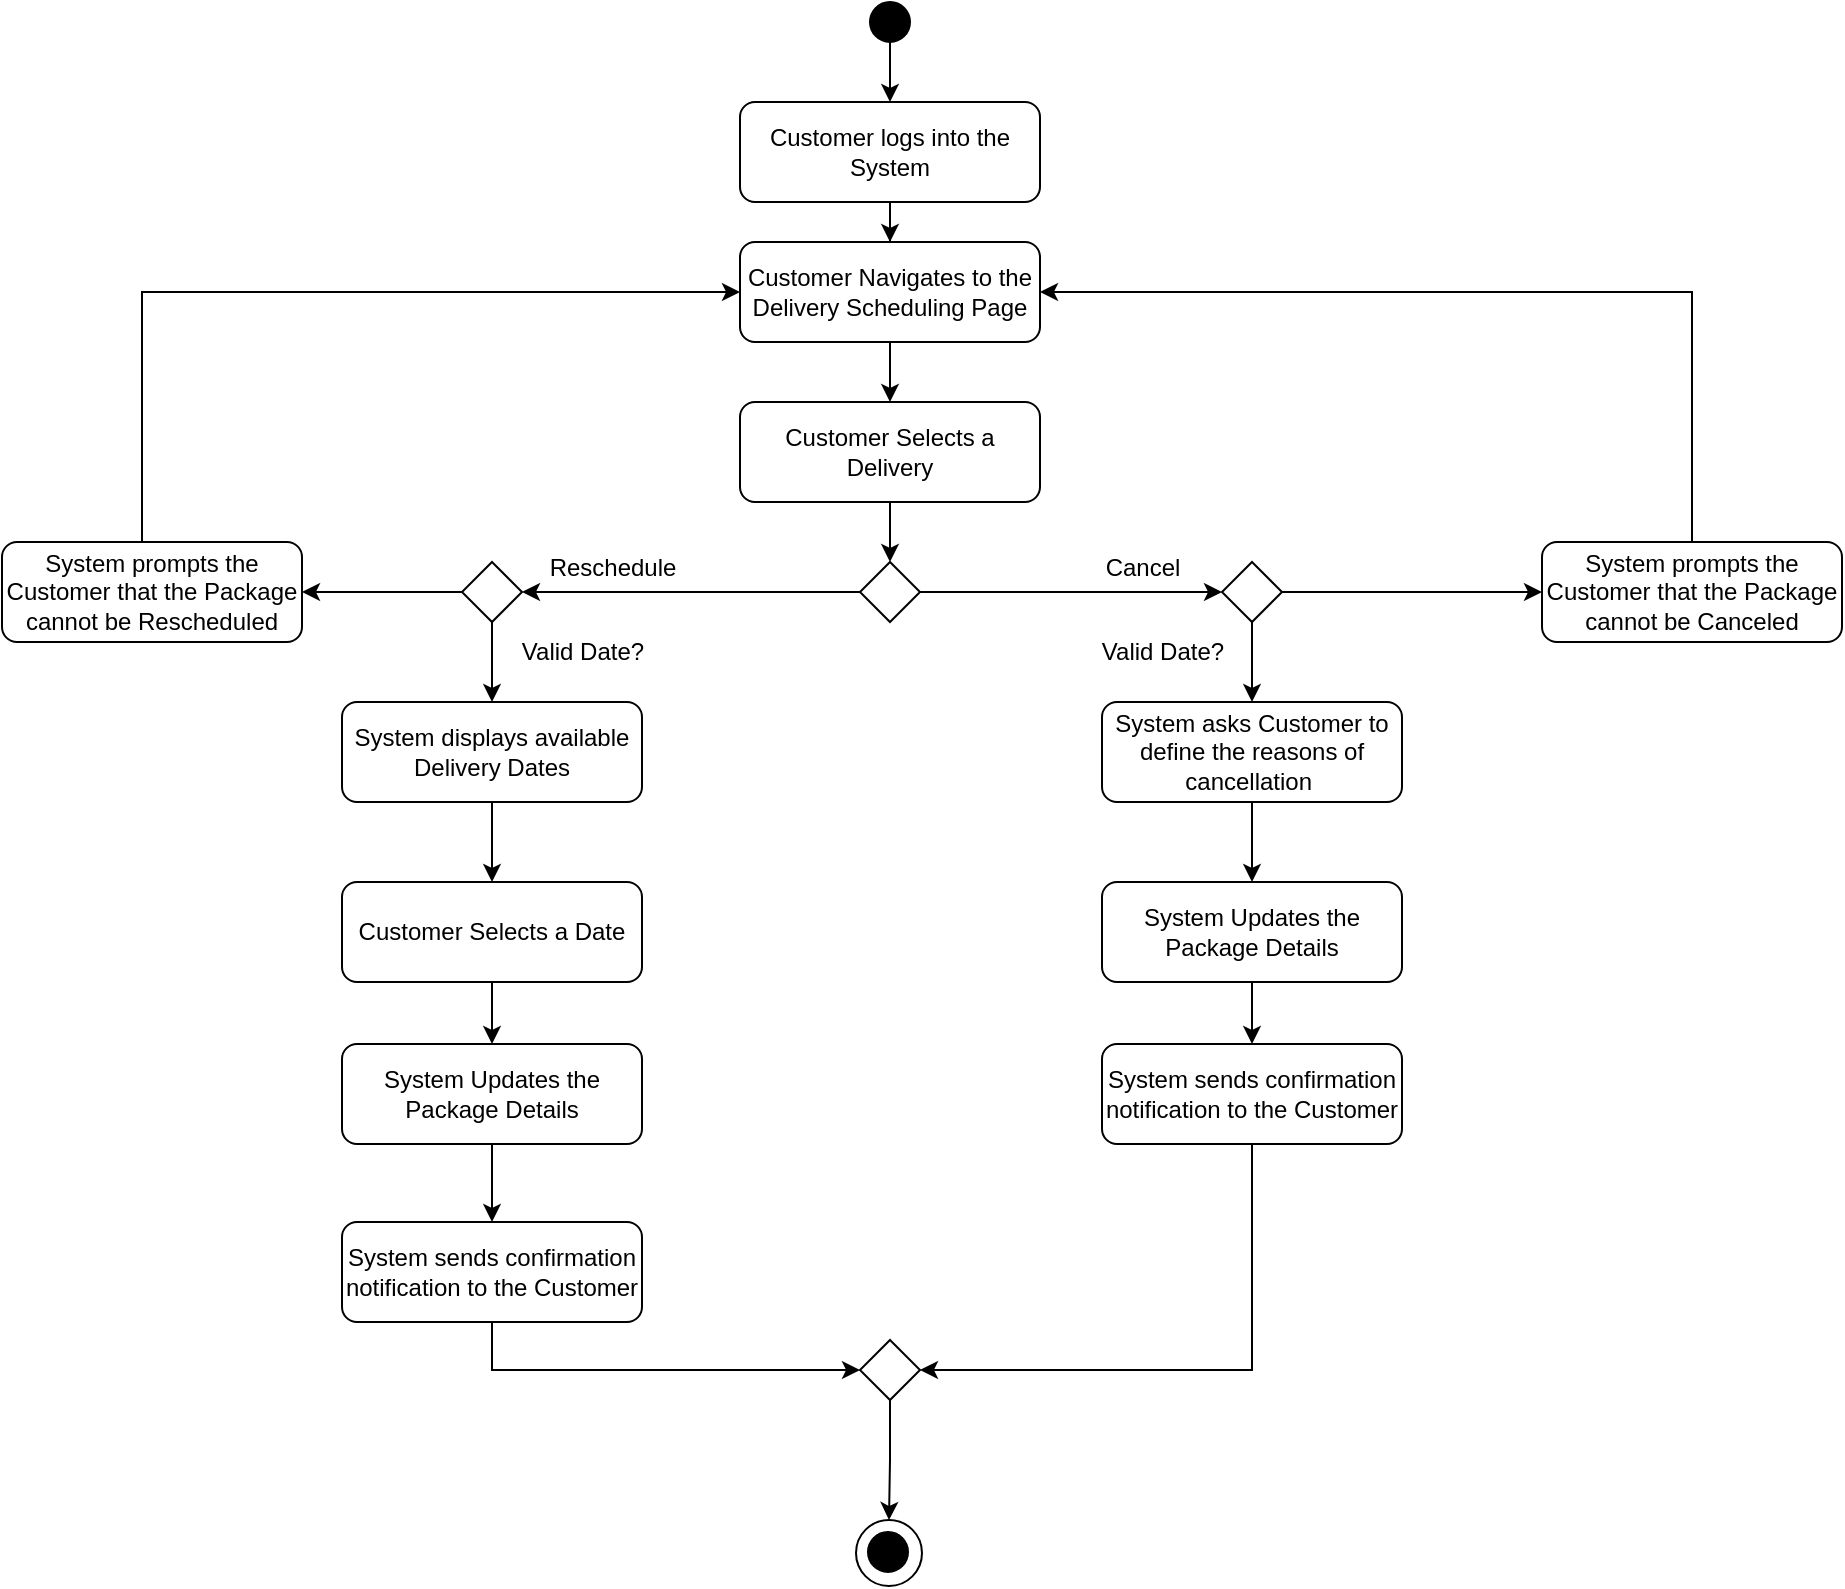 <mxfile version="25.0.1" pages="8">
  <diagram name="Page-1" id="xMJSR3XoTYybtMSvvy1I">
    <mxGraphModel grid="1" page="1" gridSize="10" guides="1" tooltips="1" connect="1" arrows="1" fold="1" pageScale="1" pageWidth="827" pageHeight="1169" math="0" shadow="0">
      <root>
        <mxCell id="0" />
        <mxCell id="1" parent="0" />
        <mxCell id="xFx9iDnlR7trCT4aLByv-4" value="" style="edgeStyle=orthogonalEdgeStyle;rounded=0;orthogonalLoop=1;jettySize=auto;html=1;" edge="1" parent="1" source="xFx9iDnlR7trCT4aLByv-2" target="xFx9iDnlR7trCT4aLByv-3">
          <mxGeometry relative="1" as="geometry" />
        </mxCell>
        <mxCell id="xFx9iDnlR7trCT4aLByv-2" value="" style="ellipse;whiteSpace=wrap;html=1;aspect=fixed;labelBackgroundColor=none;fillColor=#000000;" vertex="1" parent="1">
          <mxGeometry x="404" y="-1130" width="20" height="20" as="geometry" />
        </mxCell>
        <mxCell id="xFx9iDnlR7trCT4aLByv-8" value="" style="edgeStyle=orthogonalEdgeStyle;rounded=0;orthogonalLoop=1;jettySize=auto;html=1;" edge="1" parent="1" source="xFx9iDnlR7trCT4aLByv-3" target="xFx9iDnlR7trCT4aLByv-7">
          <mxGeometry relative="1" as="geometry" />
        </mxCell>
        <mxCell id="xFx9iDnlR7trCT4aLByv-3" value="Customer logs into the System" style="rounded=1;whiteSpace=wrap;html=1;fillColor=none;" vertex="1" parent="1">
          <mxGeometry x="339" y="-1080" width="150" height="50" as="geometry" />
        </mxCell>
        <mxCell id="xFx9iDnlR7trCT4aLByv-11" value="" style="edgeStyle=orthogonalEdgeStyle;rounded=0;orthogonalLoop=1;jettySize=auto;html=1;" edge="1" parent="1" source="xFx9iDnlR7trCT4aLByv-7" target="xFx9iDnlR7trCT4aLByv-9">
          <mxGeometry relative="1" as="geometry" />
        </mxCell>
        <mxCell id="xFx9iDnlR7trCT4aLByv-7" value="Customer Navigates to the Delivery Scheduling Page" style="rounded=1;whiteSpace=wrap;html=1;fillColor=none;" vertex="1" parent="1">
          <mxGeometry x="339" y="-1010" width="150" height="50" as="geometry" />
        </mxCell>
        <mxCell id="xFx9iDnlR7trCT4aLByv-13" value="" style="edgeStyle=orthogonalEdgeStyle;rounded=0;orthogonalLoop=1;jettySize=auto;html=1;" edge="1" parent="1" source="xFx9iDnlR7trCT4aLByv-9" target="xFx9iDnlR7trCT4aLByv-12">
          <mxGeometry relative="1" as="geometry" />
        </mxCell>
        <mxCell id="xFx9iDnlR7trCT4aLByv-9" value="Customer Selects a Delivery" style="rounded=1;whiteSpace=wrap;html=1;fillColor=none;" vertex="1" parent="1">
          <mxGeometry x="339" y="-930" width="150" height="50" as="geometry" />
        </mxCell>
        <mxCell id="xFx9iDnlR7trCT4aLByv-18" value="" style="edgeStyle=orthogonalEdgeStyle;rounded=0;orthogonalLoop=1;jettySize=auto;html=1;" edge="1" parent="1" source="xFx9iDnlR7trCT4aLByv-12">
          <mxGeometry relative="1" as="geometry">
            <mxPoint x="230" y="-835" as="targetPoint" />
          </mxGeometry>
        </mxCell>
        <mxCell id="xFx9iDnlR7trCT4aLByv-20" value="" style="edgeStyle=orthogonalEdgeStyle;rounded=0;orthogonalLoop=1;jettySize=auto;html=1;" edge="1" parent="1" source="xFx9iDnlR7trCT4aLByv-12">
          <mxGeometry relative="1" as="geometry">
            <mxPoint x="580" y="-835" as="targetPoint" />
          </mxGeometry>
        </mxCell>
        <mxCell id="xFx9iDnlR7trCT4aLByv-12" value="" style="rhombus;whiteSpace=wrap;html=1;fillColor=none;" vertex="1" parent="1">
          <mxGeometry x="399" y="-850" width="30" height="30" as="geometry" />
        </mxCell>
        <mxCell id="xFx9iDnlR7trCT4aLByv-21" value="Reschedule" style="text;html=1;align=center;verticalAlign=middle;resizable=0;points=[];autosize=1;strokeColor=none;fillColor=none;" vertex="1" parent="1">
          <mxGeometry x="230" y="-862" width="90" height="30" as="geometry" />
        </mxCell>
        <mxCell id="xFx9iDnlR7trCT4aLByv-22" value="Cancel" style="text;html=1;align=center;verticalAlign=middle;resizable=0;points=[];autosize=1;strokeColor=none;fillColor=none;" vertex="1" parent="1">
          <mxGeometry x="510" y="-862" width="60" height="30" as="geometry" />
        </mxCell>
        <mxCell id="xFx9iDnlR7trCT4aLByv-26" value="" style="edgeStyle=orthogonalEdgeStyle;rounded=0;orthogonalLoop=1;jettySize=auto;html=1;" edge="1" parent="1" source="xFx9iDnlR7trCT4aLByv-24" target="xFx9iDnlR7trCT4aLByv-25">
          <mxGeometry relative="1" as="geometry" />
        </mxCell>
        <mxCell id="xFx9iDnlR7trCT4aLByv-34" value="" style="edgeStyle=orthogonalEdgeStyle;rounded=0;orthogonalLoop=1;jettySize=auto;html=1;" edge="1" parent="1" source="xFx9iDnlR7trCT4aLByv-24" target="xFx9iDnlR7trCT4aLByv-33">
          <mxGeometry relative="1" as="geometry" />
        </mxCell>
        <mxCell id="xFx9iDnlR7trCT4aLByv-24" value="" style="rhombus;whiteSpace=wrap;html=1;fillColor=none;" vertex="1" parent="1">
          <mxGeometry x="200" y="-850" width="30" height="30" as="geometry" />
        </mxCell>
        <mxCell id="xFx9iDnlR7trCT4aLByv-28" value="" style="edgeStyle=orthogonalEdgeStyle;rounded=0;orthogonalLoop=1;jettySize=auto;html=1;" edge="1" parent="1" source="xFx9iDnlR7trCT4aLByv-25" target="xFx9iDnlR7trCT4aLByv-27">
          <mxGeometry relative="1" as="geometry" />
        </mxCell>
        <mxCell id="xFx9iDnlR7trCT4aLByv-25" value="System displays available Delivery Dates" style="rounded=1;whiteSpace=wrap;html=1;fillColor=none;" vertex="1" parent="1">
          <mxGeometry x="140" y="-780" width="150" height="50" as="geometry" />
        </mxCell>
        <mxCell id="xFx9iDnlR7trCT4aLByv-30" value="" style="edgeStyle=orthogonalEdgeStyle;rounded=0;orthogonalLoop=1;jettySize=auto;html=1;" edge="1" parent="1" source="xFx9iDnlR7trCT4aLByv-27" target="xFx9iDnlR7trCT4aLByv-29">
          <mxGeometry relative="1" as="geometry" />
        </mxCell>
        <mxCell id="xFx9iDnlR7trCT4aLByv-27" value="Customer Selects a Date" style="rounded=1;whiteSpace=wrap;html=1;fillColor=none;" vertex="1" parent="1">
          <mxGeometry x="140" y="-690" width="150" height="50" as="geometry" />
        </mxCell>
        <mxCell id="xFx9iDnlR7trCT4aLByv-32" value="" style="edgeStyle=orthogonalEdgeStyle;rounded=0;orthogonalLoop=1;jettySize=auto;html=1;" edge="1" parent="1" source="xFx9iDnlR7trCT4aLByv-29" target="xFx9iDnlR7trCT4aLByv-31">
          <mxGeometry relative="1" as="geometry" />
        </mxCell>
        <mxCell id="xFx9iDnlR7trCT4aLByv-29" value="System Updates the Package Details" style="rounded=1;whiteSpace=wrap;html=1;fillColor=none;" vertex="1" parent="1">
          <mxGeometry x="140" y="-609" width="150" height="50" as="geometry" />
        </mxCell>
        <mxCell id="m5q1LzAdob2naFn4w6M3-2" style="edgeStyle=orthogonalEdgeStyle;rounded=0;orthogonalLoop=1;jettySize=auto;html=1;entryX=0;entryY=0.5;entryDx=0;entryDy=0;" edge="1" parent="1" source="xFx9iDnlR7trCT4aLByv-31" target="m5q1LzAdob2naFn4w6M3-1">
          <mxGeometry relative="1" as="geometry">
            <Array as="points">
              <mxPoint x="215" y="-446" />
            </Array>
          </mxGeometry>
        </mxCell>
        <mxCell id="xFx9iDnlR7trCT4aLByv-31" value="System sends confirmation notification to the Customer" style="rounded=1;whiteSpace=wrap;html=1;fillColor=none;" vertex="1" parent="1">
          <mxGeometry x="140" y="-520" width="150" height="50" as="geometry" />
        </mxCell>
        <mxCell id="xFx9iDnlR7trCT4aLByv-35" style="edgeStyle=orthogonalEdgeStyle;rounded=0;orthogonalLoop=1;jettySize=auto;html=1;entryX=0;entryY=0.5;entryDx=0;entryDy=0;" edge="1" parent="1" source="xFx9iDnlR7trCT4aLByv-33" target="xFx9iDnlR7trCT4aLByv-7">
          <mxGeometry relative="1" as="geometry">
            <Array as="points">
              <mxPoint x="40" y="-985" />
            </Array>
          </mxGeometry>
        </mxCell>
        <mxCell id="xFx9iDnlR7trCT4aLByv-33" value="System prompts the Customer that the Package cannot be Rescheduled" style="rounded=1;whiteSpace=wrap;html=1;fillColor=none;" vertex="1" parent="1">
          <mxGeometry x="-30" y="-860" width="150" height="50" as="geometry" />
        </mxCell>
        <mxCell id="xFx9iDnlR7trCT4aLByv-38" value="" style="edgeStyle=orthogonalEdgeStyle;rounded=0;orthogonalLoop=1;jettySize=auto;html=1;" edge="1" parent="1" source="xFx9iDnlR7trCT4aLByv-36" target="xFx9iDnlR7trCT4aLByv-37">
          <mxGeometry relative="1" as="geometry" />
        </mxCell>
        <mxCell id="xFx9iDnlR7trCT4aLByv-44" value="" style="edgeStyle=orthogonalEdgeStyle;rounded=0;orthogonalLoop=1;jettySize=auto;html=1;" edge="1" parent="1" source="xFx9iDnlR7trCT4aLByv-36" target="xFx9iDnlR7trCT4aLByv-43">
          <mxGeometry relative="1" as="geometry" />
        </mxCell>
        <mxCell id="xFx9iDnlR7trCT4aLByv-36" value="" style="rhombus;whiteSpace=wrap;html=1;fillColor=none;" vertex="1" parent="1">
          <mxGeometry x="580" y="-850" width="30" height="30" as="geometry" />
        </mxCell>
        <mxCell id="xFx9iDnlR7trCT4aLByv-40" value="" style="edgeStyle=orthogonalEdgeStyle;rounded=0;orthogonalLoop=1;jettySize=auto;html=1;" edge="1" parent="1" source="xFx9iDnlR7trCT4aLByv-37" target="xFx9iDnlR7trCT4aLByv-39">
          <mxGeometry relative="1" as="geometry" />
        </mxCell>
        <mxCell id="xFx9iDnlR7trCT4aLByv-37" value="System asks Customer to define the reasons of cancellation&amp;nbsp;" style="rounded=1;whiteSpace=wrap;html=1;fillColor=none;" vertex="1" parent="1">
          <mxGeometry x="520" y="-780" width="150" height="50" as="geometry" />
        </mxCell>
        <mxCell id="xFx9iDnlR7trCT4aLByv-42" value="" style="edgeStyle=orthogonalEdgeStyle;rounded=0;orthogonalLoop=1;jettySize=auto;html=1;" edge="1" parent="1" source="xFx9iDnlR7trCT4aLByv-39" target="xFx9iDnlR7trCT4aLByv-41">
          <mxGeometry relative="1" as="geometry" />
        </mxCell>
        <mxCell id="xFx9iDnlR7trCT4aLByv-39" value="System Updates the Package Details" style="rounded=1;whiteSpace=wrap;html=1;fillColor=none;" vertex="1" parent="1">
          <mxGeometry x="520" y="-690" width="150" height="50" as="geometry" />
        </mxCell>
        <mxCell id="m5q1LzAdob2naFn4w6M3-3" style="edgeStyle=orthogonalEdgeStyle;rounded=0;orthogonalLoop=1;jettySize=auto;html=1;entryX=1;entryY=0.5;entryDx=0;entryDy=0;" edge="1" parent="1" source="xFx9iDnlR7trCT4aLByv-41" target="m5q1LzAdob2naFn4w6M3-1">
          <mxGeometry relative="1" as="geometry">
            <Array as="points">
              <mxPoint x="595" y="-446" />
            </Array>
          </mxGeometry>
        </mxCell>
        <mxCell id="xFx9iDnlR7trCT4aLByv-41" value="System sends confirmation notification to the Customer" style="rounded=1;whiteSpace=wrap;html=1;fillColor=none;" vertex="1" parent="1">
          <mxGeometry x="520" y="-609" width="150" height="50" as="geometry" />
        </mxCell>
        <mxCell id="xFx9iDnlR7trCT4aLByv-46" style="edgeStyle=orthogonalEdgeStyle;rounded=0;orthogonalLoop=1;jettySize=auto;html=1;entryX=1;entryY=0.5;entryDx=0;entryDy=0;exitX=0.5;exitY=0;exitDx=0;exitDy=0;" edge="1" parent="1" source="xFx9iDnlR7trCT4aLByv-43" target="xFx9iDnlR7trCT4aLByv-7">
          <mxGeometry relative="1" as="geometry">
            <Array as="points">
              <mxPoint x="815" y="-985" />
            </Array>
          </mxGeometry>
        </mxCell>
        <mxCell id="xFx9iDnlR7trCT4aLByv-43" value="System prompts the Customer that the Package cannot be Canceled" style="rounded=1;whiteSpace=wrap;html=1;fillColor=none;" vertex="1" parent="1">
          <mxGeometry x="740" y="-860" width="150" height="50" as="geometry" />
        </mxCell>
        <mxCell id="xFx9iDnlR7trCT4aLByv-47" value="Valid Date?" style="text;html=1;align=center;verticalAlign=middle;resizable=0;points=[];autosize=1;strokeColor=none;fillColor=none;" vertex="1" parent="1">
          <mxGeometry x="220" y="-820" width="80" height="30" as="geometry" />
        </mxCell>
        <mxCell id="xFx9iDnlR7trCT4aLByv-48" value="Valid Date?" style="text;html=1;align=center;verticalAlign=middle;resizable=0;points=[];autosize=1;strokeColor=none;fillColor=none;" vertex="1" parent="1">
          <mxGeometry x="510" y="-820" width="80" height="30" as="geometry" />
        </mxCell>
        <mxCell id="o7u8dB7Lq51SnZLDPfF3-5" value="" style="edgeStyle=orthogonalEdgeStyle;rounded=0;orthogonalLoop=1;jettySize=auto;html=1;" edge="1" parent="1" source="m5q1LzAdob2naFn4w6M3-1" target="o7u8dB7Lq51SnZLDPfF3-4">
          <mxGeometry relative="1" as="geometry" />
        </mxCell>
        <mxCell id="m5q1LzAdob2naFn4w6M3-1" value="" style="rhombus;whiteSpace=wrap;html=1;fillColor=none;" vertex="1" parent="1">
          <mxGeometry x="399" y="-461" width="30" height="30" as="geometry" />
        </mxCell>
        <mxCell id="o7u8dB7Lq51SnZLDPfF3-3" value="" style="ellipse;whiteSpace=wrap;html=1;aspect=fixed;labelBackgroundColor=none;fillColor=#000000;" vertex="1" parent="1">
          <mxGeometry x="403" y="-365" width="20" height="20" as="geometry" />
        </mxCell>
        <mxCell id="o7u8dB7Lq51SnZLDPfF3-4" value="" style="ellipse;whiteSpace=wrap;html=1;aspect=fixed;fillColor=none;" vertex="1" parent="1">
          <mxGeometry x="397" y="-371" width="33" height="33" as="geometry" />
        </mxCell>
      </root>
    </mxGraphModel>
  </diagram>
  <diagram id="DmB2-c7885ETs_Ik4wVp" name="Page-2">
    <mxGraphModel grid="1" page="1" gridSize="10" guides="1" tooltips="1" connect="1" arrows="1" fold="1" pageScale="1" pageWidth="827" pageHeight="1169" math="0" shadow="0">
      <root>
        <mxCell id="0" />
        <mxCell id="1" parent="0" />
        <mxCell id="_1dG07Ro8dpwD7PFylG_-1" value="" style="edgeStyle=orthogonalEdgeStyle;rounded=0;orthogonalLoop=1;jettySize=auto;html=1;" edge="1" parent="1" source="_1dG07Ro8dpwD7PFylG_-2" target="_1dG07Ro8dpwD7PFylG_-4">
          <mxGeometry relative="1" as="geometry" />
        </mxCell>
        <mxCell id="_1dG07Ro8dpwD7PFylG_-2" value="" style="ellipse;whiteSpace=wrap;html=1;aspect=fixed;labelBackgroundColor=none;fillColor=#000000;" vertex="1" parent="1">
          <mxGeometry x="404" y="60" width="20" height="20" as="geometry" />
        </mxCell>
        <mxCell id="_1dG07Ro8dpwD7PFylG_-3" value="" style="edgeStyle=orthogonalEdgeStyle;rounded=0;orthogonalLoop=1;jettySize=auto;html=1;" edge="1" parent="1" source="_1dG07Ro8dpwD7PFylG_-4" target="_1dG07Ro8dpwD7PFylG_-6">
          <mxGeometry relative="1" as="geometry" />
        </mxCell>
        <mxCell id="_1dG07Ro8dpwD7PFylG_-4" value="Customer activates the &quot;Voice Recognition&quot; Feature" style="rounded=1;whiteSpace=wrap;html=1;fillColor=none;" vertex="1" parent="1">
          <mxGeometry x="339" y="110" width="150" height="50" as="geometry" />
        </mxCell>
        <mxCell id="_1dG07Ro8dpwD7PFylG_-8" value="" style="edgeStyle=orthogonalEdgeStyle;rounded=0;orthogonalLoop=1;jettySize=auto;html=1;" edge="1" parent="1" source="_1dG07Ro8dpwD7PFylG_-6">
          <mxGeometry relative="1" as="geometry">
            <mxPoint x="414" y="250" as="targetPoint" />
          </mxGeometry>
        </mxCell>
        <mxCell id="_1dG07Ro8dpwD7PFylG_-6" value="System listens for the Customer&#39;s Voice Command" style="rounded=1;whiteSpace=wrap;html=1;fillColor=none;" vertex="1" parent="1">
          <mxGeometry x="339" y="180" width="150" height="50" as="geometry" />
        </mxCell>
        <mxCell id="YGTchAccQ23_LLkWJG8U-2" value="" style="rhombus;whiteSpace=wrap;html=1;fillColor=none;" vertex="1" parent="1">
          <mxGeometry x="399" y="250" width="30" height="30" as="geometry" />
        </mxCell>
        <mxCell id="YGTchAccQ23_LLkWJG8U-15" value="" style="edgeStyle=orthogonalEdgeStyle;rounded=0;orthogonalLoop=1;jettySize=auto;html=1;" edge="1" parent="1" source="YGTchAccQ23_LLkWJG8U-4" target="YGTchAccQ23_LLkWJG8U-14">
          <mxGeometry relative="1" as="geometry" />
        </mxCell>
        <mxCell id="YGTchAccQ23_LLkWJG8U-4" value="System Processes the Command" style="rounded=1;whiteSpace=wrap;html=1;fillColor=none;" vertex="1" parent="1">
          <mxGeometry x="147" y="316" width="150" height="50" as="geometry" />
        </mxCell>
        <mxCell id="YGTchAccQ23_LLkWJG8U-5" style="edgeStyle=orthogonalEdgeStyle;rounded=0;orthogonalLoop=1;jettySize=auto;html=1;entryX=0;entryY=0.5;entryDx=0;entryDy=0;" edge="1" parent="1" source="YGTchAccQ23_LLkWJG8U-2" target="YGTchAccQ23_LLkWJG8U-4">
          <mxGeometry relative="1" as="geometry">
            <Array as="points">
              <mxPoint x="110" y="265" />
              <mxPoint x="110" y="341" />
            </Array>
          </mxGeometry>
        </mxCell>
        <mxCell id="YGTchAccQ23_LLkWJG8U-24" value="" style="edgeStyle=orthogonalEdgeStyle;rounded=0;orthogonalLoop=1;jettySize=auto;html=1;" edge="1" parent="1" source="YGTchAccQ23_LLkWJG8U-12" target="YGTchAccQ23_LLkWJG8U-18">
          <mxGeometry relative="1" as="geometry" />
        </mxCell>
        <mxCell id="YGTchAccQ23_LLkWJG8U-12" value="System Prompts the Customer to speak again" style="rounded=1;whiteSpace=wrap;html=1;fillColor=none;" vertex="1" parent="1">
          <mxGeometry x="530" y="315" width="150" height="50" as="geometry" />
        </mxCell>
        <mxCell id="YGTchAccQ23_LLkWJG8U-13" style="edgeStyle=orthogonalEdgeStyle;rounded=0;orthogonalLoop=1;jettySize=auto;html=1;entryX=0.5;entryY=0;entryDx=0;entryDy=0;" edge="1" parent="1" source="YGTchAccQ23_LLkWJG8U-2" target="YGTchAccQ23_LLkWJG8U-12">
          <mxGeometry relative="1" as="geometry" />
        </mxCell>
        <mxCell id="YGTchAccQ23_LLkWJG8U-17" value="" style="edgeStyle=orthogonalEdgeStyle;rounded=0;orthogonalLoop=1;jettySize=auto;html=1;" edge="1" parent="1" source="YGTchAccQ23_LLkWJG8U-14" target="YGTchAccQ23_LLkWJG8U-16">
          <mxGeometry relative="1" as="geometry" />
        </mxCell>
        <mxCell id="YGTchAccQ23_LLkWJG8U-14" value="System Perform the Requested Action" style="rounded=1;whiteSpace=wrap;html=1;fillColor=none;" vertex="1" parent="1">
          <mxGeometry x="147" y="416" width="150" height="50" as="geometry" />
        </mxCell>
        <mxCell id="YGTchAccQ23_LLkWJG8U-39" style="edgeStyle=orthogonalEdgeStyle;rounded=0;orthogonalLoop=1;jettySize=auto;html=1;entryX=0;entryY=0.5;entryDx=0;entryDy=0;" edge="1" parent="1" source="YGTchAccQ23_LLkWJG8U-16" target="YGTchAccQ23_LLkWJG8U-36">
          <mxGeometry relative="1" as="geometry">
            <Array as="points">
              <mxPoint x="220" y="794" />
            </Array>
          </mxGeometry>
        </mxCell>
        <mxCell id="YGTchAccQ23_LLkWJG8U-16" value="System Confirms the Action (Verbally or via Interface Update)" style="rounded=1;whiteSpace=wrap;html=1;fillColor=none;" vertex="1" parent="1">
          <mxGeometry x="147" y="516" width="150" height="50" as="geometry" />
        </mxCell>
        <mxCell id="YGTchAccQ23_LLkWJG8U-27" value="" style="edgeStyle=orthogonalEdgeStyle;rounded=0;orthogonalLoop=1;jettySize=auto;html=1;" edge="1" parent="1" source="YGTchAccQ23_LLkWJG8U-18" target="YGTchAccQ23_LLkWJG8U-26">
          <mxGeometry relative="1" as="geometry" />
        </mxCell>
        <mxCell id="qJw_AAMTu2ULRslEOGBC-11" value="" style="edgeStyle=orthogonalEdgeStyle;rounded=0;orthogonalLoop=1;jettySize=auto;html=1;" edge="1" parent="1" source="YGTchAccQ23_LLkWJG8U-18" target="qJw_AAMTu2ULRslEOGBC-10">
          <mxGeometry relative="1" as="geometry" />
        </mxCell>
        <mxCell id="YGTchAccQ23_LLkWJG8U-18" value="" style="rhombus;whiteSpace=wrap;html=1;fillColor=none;" vertex="1" parent="1">
          <mxGeometry x="590" y="395" width="30" height="30" as="geometry" />
        </mxCell>
        <mxCell id="YGTchAccQ23_LLkWJG8U-30" value="" style="edgeStyle=orthogonalEdgeStyle;rounded=0;orthogonalLoop=1;jettySize=auto;html=1;" edge="1" parent="1" source="YGTchAccQ23_LLkWJG8U-26" target="YGTchAccQ23_LLkWJG8U-28">
          <mxGeometry relative="1" as="geometry">
            <Array as="points">
              <mxPoint x="875" y="657" />
            </Array>
          </mxGeometry>
        </mxCell>
        <mxCell id="YGTchAccQ23_LLkWJG8U-26" value="System Displays a list of Valid Commands" style="rounded=1;whiteSpace=wrap;html=1;fillColor=none;" vertex="1" parent="1">
          <mxGeometry x="800" y="535" width="150" height="50" as="geometry" />
        </mxCell>
        <mxCell id="YGTchAccQ23_LLkWJG8U-35" value="" style="edgeStyle=orthogonalEdgeStyle;rounded=0;orthogonalLoop=1;jettySize=auto;html=1;" edge="1" parent="1" source="YGTchAccQ23_LLkWJG8U-28" target="YGTchAccQ23_LLkWJG8U-34">
          <mxGeometry relative="1" as="geometry" />
        </mxCell>
        <mxCell id="qJw_AAMTu2ULRslEOGBC-17" style="edgeStyle=orthogonalEdgeStyle;rounded=0;orthogonalLoop=1;jettySize=auto;html=1;entryX=1;entryY=0.5;entryDx=0;entryDy=0;exitX=0;exitY=0.5;exitDx=0;exitDy=0;" edge="1" parent="1" source="YGTchAccQ23_LLkWJG8U-28" target="YGTchAccQ23_LLkWJG8U-4">
          <mxGeometry relative="1" as="geometry">
            <Array as="points">
              <mxPoint x="380" y="657" />
              <mxPoint x="380" y="341" />
            </Array>
          </mxGeometry>
        </mxCell>
        <mxCell id="YGTchAccQ23_LLkWJG8U-28" value="" style="rhombus;whiteSpace=wrap;html=1;fillColor=none;" vertex="1" parent="1">
          <mxGeometry x="590" y="642" width="30" height="30" as="geometry" />
        </mxCell>
        <mxCell id="YGTchAccQ23_LLkWJG8U-38" style="edgeStyle=orthogonalEdgeStyle;rounded=0;orthogonalLoop=1;jettySize=auto;html=1;entryX=1;entryY=0.5;entryDx=0;entryDy=0;exitX=0.5;exitY=1;exitDx=0;exitDy=0;" edge="1" parent="1" source="YGTchAccQ23_LLkWJG8U-34" target="YGTchAccQ23_LLkWJG8U-36">
          <mxGeometry relative="1" as="geometry">
            <Array as="points">
              <mxPoint x="605" y="794" />
            </Array>
          </mxGeometry>
        </mxCell>
        <mxCell id="YGTchAccQ23_LLkWJG8U-34" value="Customer Decides to Proceed Manually" style="rounded=1;whiteSpace=wrap;html=1;fillColor=none;" vertex="1" parent="1">
          <mxGeometry x="530" y="702" width="150" height="50" as="geometry" />
        </mxCell>
        <mxCell id="YGTchAccQ23_LLkWJG8U-42" value="" style="edgeStyle=orthogonalEdgeStyle;rounded=0;orthogonalLoop=1;jettySize=auto;html=1;" edge="1" parent="1" source="YGTchAccQ23_LLkWJG8U-36" target="YGTchAccQ23_LLkWJG8U-41">
          <mxGeometry relative="1" as="geometry" />
        </mxCell>
        <mxCell id="YGTchAccQ23_LLkWJG8U-36" value="" style="rhombus;whiteSpace=wrap;html=1;fillColor=none;" vertex="1" parent="1">
          <mxGeometry x="399" y="779" width="30" height="30" as="geometry" />
        </mxCell>
        <mxCell id="YGTchAccQ23_LLkWJG8U-40" value="" style="ellipse;whiteSpace=wrap;html=1;aspect=fixed;labelBackgroundColor=none;fillColor=#000000;" vertex="1" parent="1">
          <mxGeometry x="404" y="849" width="20" height="20" as="geometry" />
        </mxCell>
        <mxCell id="YGTchAccQ23_LLkWJG8U-41" value="" style="ellipse;whiteSpace=wrap;html=1;aspect=fixed;fillColor=none;" vertex="1" parent="1">
          <mxGeometry x="398" y="843" width="33" height="33" as="geometry" />
        </mxCell>
        <mxCell id="qJw_AAMTu2ULRslEOGBC-1" value="Voice Command Recognized?" style="text;html=1;align=center;verticalAlign=middle;resizable=0;points=[];autosize=1;strokeColor=none;fillColor=none;" vertex="1" parent="1">
          <mxGeometry x="231" y="240" width="180" height="30" as="geometry" />
        </mxCell>
        <mxCell id="qJw_AAMTu2ULRslEOGBC-4" value="Yes" style="text;html=1;align=center;verticalAlign=middle;resizable=0;points=[];autosize=1;strokeColor=none;fillColor=none;" vertex="1" parent="1">
          <mxGeometry x="70" y="260" width="40" height="30" as="geometry" />
        </mxCell>
        <mxCell id="qJw_AAMTu2ULRslEOGBC-5" value="No" style="text;html=1;align=center;verticalAlign=middle;resizable=0;points=[];autosize=1;strokeColor=none;fillColor=none;" vertex="1" parent="1">
          <mxGeometry x="600" y="270" width="40" height="30" as="geometry" />
        </mxCell>
        <mxCell id="qJw_AAMTu2ULRslEOGBC-7" value="No" style="text;html=1;align=center;verticalAlign=middle;resizable=0;points=[];autosize=1;strokeColor=none;fillColor=none;" vertex="1" parent="1">
          <mxGeometry x="880" y="410" width="40" height="30" as="geometry" />
        </mxCell>
        <mxCell id="qJw_AAMTu2ULRslEOGBC-8" value="Customer Speaks Again?" style="text;html=1;align=center;verticalAlign=middle;resizable=0;points=[];autosize=1;strokeColor=none;fillColor=none;" vertex="1" parent="1">
          <mxGeometry x="613" y="385" width="160" height="30" as="geometry" />
        </mxCell>
        <mxCell id="qJw_AAMTu2ULRslEOGBC-18" value="" style="edgeStyle=orthogonalEdgeStyle;rounded=0;orthogonalLoop=1;jettySize=auto;html=1;" edge="1" parent="1" source="qJw_AAMTu2ULRslEOGBC-10" target="qJw_AAMTu2ULRslEOGBC-12">
          <mxGeometry relative="1" as="geometry" />
        </mxCell>
        <mxCell id="qJw_AAMTu2ULRslEOGBC-10" value="System listens for the Customer&#39;s Voice Command" style="rounded=1;whiteSpace=wrap;html=1;fillColor=none;" vertex="1" parent="1">
          <mxGeometry x="530" y="450" width="150" height="50" as="geometry" />
        </mxCell>
        <mxCell id="qJw_AAMTu2ULRslEOGBC-21" style="edgeStyle=orthogonalEdgeStyle;rounded=0;orthogonalLoop=1;jettySize=auto;html=1;entryX=0;entryY=0.5;entryDx=0;entryDy=0;" edge="1" parent="1" source="qJw_AAMTu2ULRslEOGBC-12" target="YGTchAccQ23_LLkWJG8U-26">
          <mxGeometry relative="1" as="geometry" />
        </mxCell>
        <mxCell id="qJw_AAMTu2ULRslEOGBC-12" value="" style="rhombus;whiteSpace=wrap;html=1;fillColor=none;" vertex="1" parent="1">
          <mxGeometry x="590" y="545" width="30" height="30" as="geometry" />
        </mxCell>
        <mxCell id="qJw_AAMTu2ULRslEOGBC-16" style="edgeStyle=orthogonalEdgeStyle;rounded=0;orthogonalLoop=1;jettySize=auto;html=1;entryX=0.5;entryY=0;entryDx=0;entryDy=0;" edge="1" parent="1" source="qJw_AAMTu2ULRslEOGBC-12" target="YGTchAccQ23_LLkWJG8U-4">
          <mxGeometry relative="1" as="geometry">
            <Array as="points">
              <mxPoint x="390" y="560" />
              <mxPoint x="390" y="290" />
              <mxPoint x="222" y="290" />
            </Array>
          </mxGeometry>
        </mxCell>
        <mxCell id="qJw_AAMTu2ULRslEOGBC-19" value="Yes" style="text;html=1;align=center;verticalAlign=middle;resizable=0;points=[];autosize=1;strokeColor=none;fillColor=none;" vertex="1" parent="1">
          <mxGeometry x="570" y="415" width="40" height="30" as="geometry" />
        </mxCell>
        <mxCell id="qJw_AAMTu2ULRslEOGBC-20" value="Yes" style="text;html=1;align=center;verticalAlign=middle;resizable=0;points=[];autosize=1;strokeColor=none;fillColor=none;" vertex="1" parent="1">
          <mxGeometry x="387" y="533" width="40" height="30" as="geometry" />
        </mxCell>
        <mxCell id="qJw_AAMTu2ULRslEOGBC-22" value="No" style="text;html=1;align=center;verticalAlign=middle;resizable=0;points=[];autosize=1;strokeColor=none;fillColor=none;" vertex="1" parent="1">
          <mxGeometry x="752" y="534" width="40" height="30" as="geometry" />
        </mxCell>
        <mxCell id="qJw_AAMTu2ULRslEOGBC-23" value="Voice Command Recognized?" style="text;html=1;align=center;verticalAlign=middle;resizable=0;points=[];autosize=1;strokeColor=none;fillColor=none;" vertex="1" parent="1">
          <mxGeometry x="420" y="555" width="180" height="30" as="geometry" />
        </mxCell>
      </root>
    </mxGraphModel>
  </diagram>
  <diagram id="TGkoHXL2U-AK4AxM4TVX" name="Page-3">
    <mxGraphModel grid="1" page="1" gridSize="10" guides="1" tooltips="1" connect="1" arrows="1" fold="1" pageScale="1" pageWidth="827" pageHeight="1169" math="0" shadow="0">
      <root>
        <mxCell id="0" />
        <mxCell id="1" parent="0" />
        <mxCell id="ILpDWtERFkXIEoMGN7SI-1" value="" style="edgeStyle=orthogonalEdgeStyle;rounded=0;orthogonalLoop=1;jettySize=auto;html=1;" edge="1" parent="1" source="ILpDWtERFkXIEoMGN7SI-2" target="ILpDWtERFkXIEoMGN7SI-4">
          <mxGeometry relative="1" as="geometry" />
        </mxCell>
        <mxCell id="ILpDWtERFkXIEoMGN7SI-2" value="" style="ellipse;whiteSpace=wrap;html=1;aspect=fixed;labelBackgroundColor=none;fillColor=#000000;" vertex="1" parent="1">
          <mxGeometry x="404" y="-1130" width="20" height="20" as="geometry" />
        </mxCell>
        <mxCell id="ILpDWtERFkXIEoMGN7SI-3" value="" style="edgeStyle=orthogonalEdgeStyle;rounded=0;orthogonalLoop=1;jettySize=auto;html=1;" edge="1" parent="1" source="ILpDWtERFkXIEoMGN7SI-4" target="ILpDWtERFkXIEoMGN7SI-6">
          <mxGeometry relative="1" as="geometry" />
        </mxCell>
        <mxCell id="ILpDWtERFkXIEoMGN7SI-4" value="Customer Navigates to the Rate Calculator Page" style="rounded=1;whiteSpace=wrap;html=1;fillColor=none;" vertex="1" parent="1">
          <mxGeometry x="339" y="-1080" width="150" height="50" as="geometry" />
        </mxCell>
        <mxCell id="blMlECmHKdIauwM2bT2H-3" value="" style="edgeStyle=orthogonalEdgeStyle;rounded=0;orthogonalLoop=1;jettySize=auto;html=1;" edge="1" parent="1" source="ILpDWtERFkXIEoMGN7SI-6" target="ILpDWtERFkXIEoMGN7SI-11">
          <mxGeometry relative="1" as="geometry" />
        </mxCell>
        <mxCell id="ILpDWtERFkXIEoMGN7SI-6" value="User Inputs all the required fields into the Rate Calculator" style="rounded=1;whiteSpace=wrap;html=1;fillColor=none;" vertex="1" parent="1">
          <mxGeometry x="339" y="-1010" width="150" height="50" as="geometry" />
        </mxCell>
        <mxCell id="a2nHYVMiyRdKqM6jKlZZ-2" style="edgeStyle=orthogonalEdgeStyle;rounded=0;orthogonalLoop=1;jettySize=auto;html=1;entryX=0.5;entryY=0;entryDx=0;entryDy=0;" edge="1" parent="1" source="ILpDWtERFkXIEoMGN7SI-11" target="a2nHYVMiyRdKqM6jKlZZ-1">
          <mxGeometry relative="1" as="geometry" />
        </mxCell>
        <mxCell id="a2nHYVMiyRdKqM6jKlZZ-7" style="edgeStyle=orthogonalEdgeStyle;rounded=0;orthogonalLoop=1;jettySize=auto;html=1;entryX=0.5;entryY=0;entryDx=0;entryDy=0;" edge="1" parent="1" source="ILpDWtERFkXIEoMGN7SI-11" target="ILpDWtERFkXIEoMGN7SI-18">
          <mxGeometry relative="1" as="geometry" />
        </mxCell>
        <mxCell id="ILpDWtERFkXIEoMGN7SI-11" value="" style="rhombus;whiteSpace=wrap;html=1;fillColor=none;" vertex="1" parent="1">
          <mxGeometry x="399" y="-892" width="30" height="30" as="geometry" />
        </mxCell>
        <mxCell id="ILpDWtERFkXIEoMGN7SI-17" value="" style="edgeStyle=orthogonalEdgeStyle;rounded=0;orthogonalLoop=1;jettySize=auto;html=1;" edge="1" parent="1" source="ILpDWtERFkXIEoMGN7SI-18" target="ILpDWtERFkXIEoMGN7SI-20">
          <mxGeometry relative="1" as="geometry" />
        </mxCell>
        <mxCell id="ILpDWtERFkXIEoMGN7SI-18" value="System applies the Rate Calculator Algorithm" style="rounded=1;whiteSpace=wrap;html=1;fillColor=none;" vertex="1" parent="1">
          <mxGeometry x="140" y="-830" width="150" height="50" as="geometry" />
        </mxCell>
        <mxCell id="ILpDWtERFkXIEoMGN7SI-19" value="" style="edgeStyle=orthogonalEdgeStyle;rounded=0;orthogonalLoop=1;jettySize=auto;html=1;" edge="1" parent="1" source="ILpDWtERFkXIEoMGN7SI-20" target="ILpDWtERFkXIEoMGN7SI-22">
          <mxGeometry relative="1" as="geometry" />
        </mxCell>
        <mxCell id="ILpDWtERFkXIEoMGN7SI-20" value="System Calculates the Delivery Fees Estimate" style="rounded=1;whiteSpace=wrap;html=1;fillColor=none;" vertex="1" parent="1">
          <mxGeometry x="140" y="-754" width="150" height="50" as="geometry" />
        </mxCell>
        <mxCell id="a2nHYVMiyRdKqM6jKlZZ-10" value="" style="edgeStyle=orthogonalEdgeStyle;rounded=0;orthogonalLoop=1;jettySize=auto;html=1;" edge="1" parent="1" source="ILpDWtERFkXIEoMGN7SI-22" target="a2nHYVMiyRdKqM6jKlZZ-9">
          <mxGeometry relative="1" as="geometry" />
        </mxCell>
        <mxCell id="ILpDWtERFkXIEoMGN7SI-22" value="System Displays the estimated delivery fees to the customer" style="rounded=1;whiteSpace=wrap;html=1;fillColor=none;" vertex="1" parent="1">
          <mxGeometry x="140" y="-680" width="150" height="50" as="geometry" />
        </mxCell>
        <mxCell id="a2nHYVMiyRdKqM6jKlZZ-8" value="" style="edgeStyle=orthogonalEdgeStyle;rounded=0;orthogonalLoop=1;jettySize=auto;html=1;" edge="1" parent="1" source="a2nHYVMiyRdKqM6jKlZZ-1" target="a2nHYVMiyRdKqM6jKlZZ-5">
          <mxGeometry relative="1" as="geometry" />
        </mxCell>
        <mxCell id="a2nHYVMiyRdKqM6jKlZZ-1" value="System detects the missing or incorrect deails" style="rounded=1;whiteSpace=wrap;html=1;fillColor=none;" vertex="1" parent="1">
          <mxGeometry x="500" y="-830" width="150" height="50" as="geometry" />
        </mxCell>
        <mxCell id="a2nHYVMiyRdKqM6jKlZZ-6" style="edgeStyle=orthogonalEdgeStyle;rounded=0;orthogonalLoop=1;jettySize=auto;html=1;entryX=1;entryY=0.5;entryDx=0;entryDy=0;" edge="1" parent="1" source="a2nHYVMiyRdKqM6jKlZZ-5" target="ILpDWtERFkXIEoMGN7SI-6">
          <mxGeometry relative="1" as="geometry">
            <Array as="points">
              <mxPoint x="720" y="-730" />
              <mxPoint x="720" y="-985" />
            </Array>
          </mxGeometry>
        </mxCell>
        <mxCell id="a2nHYVMiyRdKqM6jKlZZ-5" value="System prompts the user to correct the details" style="rounded=1;whiteSpace=wrap;html=1;fillColor=none;" vertex="1" parent="1">
          <mxGeometry x="500" y="-754" width="150" height="50" as="geometry" />
        </mxCell>
        <mxCell id="lim1oxL8b6aXWujMYdkd-3" style="edgeStyle=orthogonalEdgeStyle;rounded=0;orthogonalLoop=1;jettySize=auto;html=1;entryX=0.5;entryY=1;entryDx=0;entryDy=0;" edge="1" parent="1" source="a2nHYVMiyRdKqM6jKlZZ-9" target="ILpDWtERFkXIEoMGN7SI-11">
          <mxGeometry relative="1" as="geometry" />
        </mxCell>
        <mxCell id="lim1oxL8b6aXWujMYdkd-4" style="edgeStyle=orthogonalEdgeStyle;rounded=0;orthogonalLoop=1;jettySize=auto;html=1;entryX=0.5;entryY=0;entryDx=0;entryDy=0;" edge="1" parent="1" source="a2nHYVMiyRdKqM6jKlZZ-9" target="cOzUhwrgz8FtqoxD3Xtj-2">
          <mxGeometry relative="1" as="geometry">
            <Array as="points">
              <mxPoint x="215" y="-500" />
              <mxPoint x="413" y="-500" />
            </Array>
          </mxGeometry>
        </mxCell>
        <mxCell id="a2nHYVMiyRdKqM6jKlZZ-9" value="" style="rhombus;whiteSpace=wrap;html=1;fillColor=none;" vertex="1" parent="1">
          <mxGeometry x="200" y="-580" width="30" height="30" as="geometry" />
        </mxCell>
        <mxCell id="cOzUhwrgz8FtqoxD3Xtj-1" value="" style="ellipse;whiteSpace=wrap;html=1;aspect=fixed;labelBackgroundColor=none;fillColor=#000000;" vertex="1" parent="1">
          <mxGeometry x="404" y="-430" width="20" height="20" as="geometry" />
        </mxCell>
        <mxCell id="cOzUhwrgz8FtqoxD3Xtj-2" value="" style="ellipse;whiteSpace=wrap;html=1;aspect=fixed;fillColor=none;" vertex="1" parent="1">
          <mxGeometry x="397" y="-436.5" width="33" height="33" as="geometry" />
        </mxCell>
        <mxCell id="lim1oxL8b6aXWujMYdkd-1" value="Valid Details?" style="text;html=1;align=center;verticalAlign=middle;resizable=0;points=[];autosize=1;strokeColor=none;fillColor=none;" vertex="1" parent="1">
          <mxGeometry x="314" y="-910" width="100" height="30" as="geometry" />
        </mxCell>
        <mxCell id="lim1oxL8b6aXWujMYdkd-2" value="Customer Updates the Details?" style="text;html=1;align=center;verticalAlign=middle;resizable=0;points=[];autosize=1;strokeColor=none;fillColor=none;" vertex="1" parent="1">
          <mxGeometry x="224" y="-599" width="190" height="30" as="geometry" />
        </mxCell>
        <mxCell id="lim1oxL8b6aXWujMYdkd-5" value="Yes" style="text;html=1;align=center;verticalAlign=middle;resizable=0;points=[];autosize=1;strokeColor=none;fillColor=none;" vertex="1" parent="1">
          <mxGeometry x="178" y="-879" width="40" height="30" as="geometry" />
        </mxCell>
        <mxCell id="lim1oxL8b6aXWujMYdkd-6" value="Yes" style="text;html=1;align=center;verticalAlign=middle;resizable=0;points=[];autosize=1;strokeColor=none;fillColor=none;" vertex="1" parent="1">
          <mxGeometry x="414" y="-599" width="40" height="30" as="geometry" />
        </mxCell>
        <mxCell id="lim1oxL8b6aXWujMYdkd-7" value="No" style="text;html=1;align=center;verticalAlign=middle;resizable=0;points=[];autosize=1;strokeColor=none;fillColor=none;" vertex="1" parent="1">
          <mxGeometry x="580" y="-879" width="40" height="30" as="geometry" />
        </mxCell>
        <mxCell id="lim1oxL8b6aXWujMYdkd-8" value="No" style="text;html=1;align=center;verticalAlign=middle;resizable=0;points=[];autosize=1;strokeColor=none;fillColor=none;" vertex="1" parent="1">
          <mxGeometry x="176" y="-528" width="40" height="30" as="geometry" />
        </mxCell>
      </root>
    </mxGraphModel>
  </diagram>
  <diagram id="Tir5rzMnM6wHgNLlxsIl" name="Page-4">
    <mxGraphModel grid="1" page="1" gridSize="10" guides="1" tooltips="1" connect="1" arrows="1" fold="1" pageScale="1" pageWidth="827" pageHeight="1169" math="0" shadow="0">
      <root>
        <mxCell id="0" />
        <mxCell id="1" parent="0" />
        <mxCell id="slfIgRz6W3F8S-WBI-iE-1" value="" style="edgeStyle=orthogonalEdgeStyle;rounded=0;orthogonalLoop=1;jettySize=auto;html=1;" edge="1" parent="1" source="slfIgRz6W3F8S-WBI-iE-2" target="slfIgRz6W3F8S-WBI-iE-4">
          <mxGeometry relative="1" as="geometry" />
        </mxCell>
        <mxCell id="slfIgRz6W3F8S-WBI-iE-2" value="" style="ellipse;whiteSpace=wrap;html=1;aspect=fixed;labelBackgroundColor=none;fillColor=#000000;" vertex="1" parent="1">
          <mxGeometry x="404" y="-1130" width="20" height="20" as="geometry" />
        </mxCell>
        <mxCell id="slfIgRz6W3F8S-WBI-iE-3" value="" style="edgeStyle=orthogonalEdgeStyle;rounded=0;orthogonalLoop=1;jettySize=auto;html=1;" edge="1" parent="1" source="slfIgRz6W3F8S-WBI-iE-4" target="slfIgRz6W3F8S-WBI-iE-6">
          <mxGeometry relative="1" as="geometry" />
        </mxCell>
        <mxCell id="slfIgRz6W3F8S-WBI-iE-4" value="Customer Navigates to the Rate Calculator Page" style="rounded=1;whiteSpace=wrap;html=1;fillColor=none;" vertex="1" parent="1">
          <mxGeometry x="339" y="-1080" width="150" height="50" as="geometry" />
        </mxCell>
        <mxCell id="fdPa6oeCqiWBuYUa_3rR-1" value="" style="edgeStyle=orthogonalEdgeStyle;rounded=0;orthogonalLoop=1;jettySize=auto;html=1;" edge="1" parent="1" source="slfIgRz6W3F8S-WBI-iE-6" target="slfIgRz6W3F8S-WBI-iE-9">
          <mxGeometry relative="1" as="geometry" />
        </mxCell>
        <mxCell id="slfIgRz6W3F8S-WBI-iE-6" value="User Inputs all the required fields into the Rate Calculator" style="rounded=1;whiteSpace=wrap;html=1;fillColor=none;" vertex="1" parent="1">
          <mxGeometry x="339" y="-1010" width="150" height="50" as="geometry" />
        </mxCell>
        <mxCell id="slfIgRz6W3F8S-WBI-iE-7" style="edgeStyle=orthogonalEdgeStyle;rounded=0;orthogonalLoop=1;jettySize=auto;html=1;entryX=0.5;entryY=0;entryDx=0;entryDy=0;" edge="1" parent="1" source="slfIgRz6W3F8S-WBI-iE-9" target="slfIgRz6W3F8S-WBI-iE-17">
          <mxGeometry relative="1" as="geometry" />
        </mxCell>
        <mxCell id="slfIgRz6W3F8S-WBI-iE-9" value="" style="rhombus;whiteSpace=wrap;html=1;fillColor=none;" vertex="1" parent="1">
          <mxGeometry x="399" y="-910" width="30" height="30" as="geometry" />
        </mxCell>
        <mxCell id="slfIgRz6W3F8S-WBI-iE-10" value="" style="edgeStyle=orthogonalEdgeStyle;rounded=0;orthogonalLoop=1;jettySize=auto;html=1;" edge="1" parent="1" source="slfIgRz6W3F8S-WBI-iE-11" target="slfIgRz6W3F8S-WBI-iE-13">
          <mxGeometry relative="1" as="geometry" />
        </mxCell>
        <mxCell id="slfIgRz6W3F8S-WBI-iE-11" value="System applies the Rate Calculator Algorithm" style="rounded=1;whiteSpace=wrap;html=1;fillColor=none;" vertex="1" parent="1">
          <mxGeometry x="140" y="-782" width="150" height="50" as="geometry" />
        </mxCell>
        <mxCell id="slfIgRz6W3F8S-WBI-iE-12" value="" style="edgeStyle=orthogonalEdgeStyle;rounded=0;orthogonalLoop=1;jettySize=auto;html=1;" edge="1" parent="1" source="slfIgRz6W3F8S-WBI-iE-13" target="slfIgRz6W3F8S-WBI-iE-15">
          <mxGeometry relative="1" as="geometry" />
        </mxCell>
        <mxCell id="slfIgRz6W3F8S-WBI-iE-13" value="System Computes Estimated Delivery Fees" style="rounded=1;whiteSpace=wrap;html=1;fillColor=none;" vertex="1" parent="1">
          <mxGeometry x="140" y="-706" width="150" height="50" as="geometry" />
        </mxCell>
        <mxCell id="slfIgRz6W3F8S-WBI-iE-14" value="" style="edgeStyle=orthogonalEdgeStyle;rounded=0;orthogonalLoop=1;jettySize=auto;html=1;" edge="1" parent="1" source="slfIgRz6W3F8S-WBI-iE-15" target="slfIgRz6W3F8S-WBI-iE-23">
          <mxGeometry relative="1" as="geometry" />
        </mxCell>
        <mxCell id="slfIgRz6W3F8S-WBI-iE-15" value="System Displays the estimated delivery fees to the User" style="rounded=1;whiteSpace=wrap;html=1;fillColor=none;" vertex="1" parent="1">
          <mxGeometry x="140" y="-632" width="150" height="50" as="geometry" />
        </mxCell>
        <mxCell id="slfIgRz6W3F8S-WBI-iE-16" value="" style="edgeStyle=orthogonalEdgeStyle;rounded=0;orthogonalLoop=1;jettySize=auto;html=1;" edge="1" parent="1" source="slfIgRz6W3F8S-WBI-iE-17" target="slfIgRz6W3F8S-WBI-iE-20">
          <mxGeometry relative="1" as="geometry" />
        </mxCell>
        <mxCell id="slfIgRz6W3F8S-WBI-iE-17" value="System identifies the missing or incorrect details" style="rounded=1;whiteSpace=wrap;html=1;fillColor=none;" vertex="1" parent="1">
          <mxGeometry x="544" y="-830" width="150" height="50" as="geometry" />
        </mxCell>
        <mxCell id="slfIgRz6W3F8S-WBI-iE-18" style="edgeStyle=orthogonalEdgeStyle;rounded=0;orthogonalLoop=1;jettySize=auto;html=1;entryX=1;entryY=0.5;entryDx=0;entryDy=0;" edge="1" parent="1" source="slfIgRz6W3F8S-WBI-iE-20" target="slfIgRz6W3F8S-WBI-iE-6">
          <mxGeometry relative="1" as="geometry">
            <Array as="points">
              <mxPoint x="720" y="-730" />
              <mxPoint x="720" y="-985" />
            </Array>
          </mxGeometry>
        </mxCell>
        <mxCell id="slfIgRz6W3F8S-WBI-iE-19" style="edgeStyle=orthogonalEdgeStyle;rounded=0;orthogonalLoop=1;jettySize=auto;html=1;entryX=1;entryY=0.5;entryDx=0;entryDy=0;" edge="1" parent="1" target="slfIgRz6W3F8S-WBI-iE-25">
          <mxGeometry relative="1" as="geometry">
            <Array as="points">
              <mxPoint x="616" y="-381" />
            </Array>
            <mxPoint x="616" y="-704" as="sourcePoint" />
            <mxPoint x="470" y="-495" as="targetPoint" />
          </mxGeometry>
        </mxCell>
        <mxCell id="slfIgRz6W3F8S-WBI-iE-20" value="System prompts the user to correct the details" style="rounded=1;whiteSpace=wrap;html=1;fillColor=none;" vertex="1" parent="1">
          <mxGeometry x="544" y="-754" width="150" height="50" as="geometry" />
        </mxCell>
        <mxCell id="slfIgRz6W3F8S-WBI-iE-21" style="edgeStyle=orthogonalEdgeStyle;rounded=0;orthogonalLoop=1;jettySize=auto;html=1;entryX=0.5;entryY=1;entryDx=0;entryDy=0;" edge="1" parent="1" source="slfIgRz6W3F8S-WBI-iE-23" target="slfIgRz6W3F8S-WBI-iE-9">
          <mxGeometry relative="1" as="geometry">
            <Array as="points">
              <mxPoint x="414" y="-517" />
            </Array>
          </mxGeometry>
        </mxCell>
        <mxCell id="slfIgRz6W3F8S-WBI-iE-23" value="" style="rhombus;whiteSpace=wrap;html=1;fillColor=none;" vertex="1" parent="1">
          <mxGeometry x="200" y="-532" width="30" height="30" as="geometry" />
        </mxCell>
        <mxCell id="slfIgRz6W3F8S-WBI-iE-24" value="" style="edgeStyle=orthogonalEdgeStyle;rounded=0;orthogonalLoop=1;jettySize=auto;html=1;" edge="1" parent="1" source="slfIgRz6W3F8S-WBI-iE-25" target="slfIgRz6W3F8S-WBI-iE-27">
          <mxGeometry relative="1" as="geometry" />
        </mxCell>
        <mxCell id="slfIgRz6W3F8S-WBI-iE-25" value="" style="rhombus;whiteSpace=wrap;html=1;fillColor=none;" vertex="1" parent="1">
          <mxGeometry x="399" y="-396" width="30" height="30" as="geometry" />
        </mxCell>
        <mxCell id="slfIgRz6W3F8S-WBI-iE-26" value="" style="ellipse;whiteSpace=wrap;html=1;aspect=fixed;labelBackgroundColor=none;fillColor=#000000;" vertex="1" parent="1">
          <mxGeometry x="404" y="-316" width="20" height="20" as="geometry" />
        </mxCell>
        <mxCell id="slfIgRz6W3F8S-WBI-iE-27" value="" style="ellipse;whiteSpace=wrap;html=1;aspect=fixed;fillColor=none;" vertex="1" parent="1">
          <mxGeometry x="397" y="-322.5" width="33" height="33" as="geometry" />
        </mxCell>
        <mxCell id="fdPa6oeCqiWBuYUa_3rR-5" value="" style="edgeStyle=orthogonalEdgeStyle;rounded=0;orthogonalLoop=1;jettySize=auto;html=1;" edge="1" parent="1" source="slfIgRz6W3F8S-WBI-iE-9" target="fdPa6oeCqiWBuYUa_3rR-3">
          <mxGeometry relative="1" as="geometry">
            <mxPoint x="399" y="-895" as="sourcePoint" />
            <mxPoint x="320" y="-840" as="targetPoint" />
            <Array as="points">
              <mxPoint x="127" y="-895" />
            </Array>
          </mxGeometry>
        </mxCell>
        <mxCell id="fdPa6oeCqiWBuYUa_3rR-17" style="edgeStyle=orthogonalEdgeStyle;rounded=0;orthogonalLoop=1;jettySize=auto;html=1;exitX=0.75;exitY=0.5;exitDx=0;exitDy=0;exitPerimeter=0;entryX=0.5;entryY=0;entryDx=0;entryDy=0;" edge="1" parent="1" source="fdPa6oeCqiWBuYUa_3rR-3" target="slfIgRz6W3F8S-WBI-iE-11">
          <mxGeometry relative="1" as="geometry" />
        </mxCell>
        <mxCell id="fdPa6oeCqiWBuYUa_3rR-18" style="edgeStyle=orthogonalEdgeStyle;rounded=0;orthogonalLoop=1;jettySize=auto;html=1;exitX=0.25;exitY=0.5;exitDx=0;exitDy=0;exitPerimeter=0;entryX=0.5;entryY=0;entryDx=0;entryDy=0;" edge="1" parent="1" source="fdPa6oeCqiWBuYUa_3rR-3" target="fdPa6oeCqiWBuYUa_3rR-10">
          <mxGeometry relative="1" as="geometry" />
        </mxCell>
        <mxCell id="fdPa6oeCqiWBuYUa_3rR-3" value="" style="shape=line;html=1;strokeWidth=6;strokeColor=#ff0000;" vertex="1" parent="1">
          <mxGeometry x="70" y="-840" width="114" height="10" as="geometry" />
        </mxCell>
        <mxCell id="fdPa6oeCqiWBuYUa_3rR-9" value="" style="edgeStyle=orthogonalEdgeStyle;rounded=0;orthogonalLoop=1;jettySize=auto;html=1;" edge="1" parent="1" source="fdPa6oeCqiWBuYUa_3rR-10" target="fdPa6oeCqiWBuYUa_3rR-12">
          <mxGeometry relative="1" as="geometry" />
        </mxCell>
        <mxCell id="fdPa6oeCqiWBuYUa_3rR-10" value="System passes the input to Concerned Companies Webpages" style="rounded=1;whiteSpace=wrap;html=1;fillColor=none;" vertex="1" parent="1">
          <mxGeometry x="-39" y="-782" width="150" height="50" as="geometry" />
        </mxCell>
        <mxCell id="fdPa6oeCqiWBuYUa_3rR-11" value="" style="edgeStyle=orthogonalEdgeStyle;rounded=0;orthogonalLoop=1;jettySize=auto;html=1;" edge="1" parent="1" source="fdPa6oeCqiWBuYUa_3rR-12" target="fdPa6oeCqiWBuYUa_3rR-14">
          <mxGeometry relative="1" as="geometry" />
        </mxCell>
        <mxCell id="fdPa6oeCqiWBuYUa_3rR-12" value="Delivery Fees is Calculated based on their pricing" style="rounded=1;whiteSpace=wrap;html=1;fillColor=none;" vertex="1" parent="1">
          <mxGeometry x="-39" y="-706" width="150" height="50" as="geometry" />
        </mxCell>
        <mxCell id="fdPa6oeCqiWBuYUa_3rR-13" value="" style="edgeStyle=orthogonalEdgeStyle;rounded=0;orthogonalLoop=1;jettySize=auto;html=1;" edge="1" parent="1" source="fdPa6oeCqiWBuYUa_3rR-14" target="fdPa6oeCqiWBuYUa_3rR-15">
          <mxGeometry relative="1" as="geometry" />
        </mxCell>
        <mxCell id="fdPa6oeCqiWBuYUa_3rR-14" value="System scraps the data&amp;nbsp;" style="rounded=1;whiteSpace=wrap;html=1;fillColor=none;" vertex="1" parent="1">
          <mxGeometry x="-39" y="-632" width="150" height="50" as="geometry" />
        </mxCell>
        <mxCell id="fdPa6oeCqiWBuYUa_3rR-15" value="System Displays Pricing from Other Companies" style="rounded=1;whiteSpace=wrap;html=1;fillColor=none;" vertex="1" parent="1">
          <mxGeometry x="-39" y="-558" width="150" height="50" as="geometry" />
        </mxCell>
        <mxCell id="fdPa6oeCqiWBuYUa_3rR-19" value="Yes" style="text;html=1;align=center;verticalAlign=middle;resizable=0;points=[];autosize=1;strokeColor=none;fillColor=none;" vertex="1" parent="1">
          <mxGeometry x="90" y="-899" width="40" height="30" as="geometry" />
        </mxCell>
        <mxCell id="fdPa6oeCqiWBuYUa_3rR-20" value="No" style="text;html=1;align=center;verticalAlign=middle;resizable=0;points=[];autosize=1;strokeColor=none;fillColor=none;" vertex="1" parent="1">
          <mxGeometry x="612" y="-899" width="40" height="30" as="geometry" />
        </mxCell>
        <mxCell id="nS1R1_z79jZWem990pE5-1" value="Valid Details?" style="text;html=1;align=center;verticalAlign=middle;resizable=0;points=[];autosize=1;strokeColor=none;fillColor=none;" vertex="1" parent="1">
          <mxGeometry x="314" y="-929" width="100" height="30" as="geometry" />
        </mxCell>
        <mxCell id="nS1R1_z79jZWem990pE5-8" style="edgeStyle=orthogonalEdgeStyle;rounded=0;orthogonalLoop=1;jettySize=auto;html=1;entryX=0;entryY=0.5;entryDx=0;entryDy=0;" edge="1" parent="1" source="nS1R1_z79jZWem990pE5-3" target="slfIgRz6W3F8S-WBI-iE-25">
          <mxGeometry relative="1" as="geometry">
            <Array as="points">
              <mxPoint x="120" y="-381" />
            </Array>
          </mxGeometry>
        </mxCell>
        <mxCell id="nS1R1_z79jZWem990pE5-3" value="" style="shape=line;html=1;strokeWidth=6;strokeColor=#ff0000;" vertex="1" parent="1">
          <mxGeometry x="27" y="-450" width="200" height="10" as="geometry" />
        </mxCell>
        <mxCell id="nS1R1_z79jZWem990pE5-5" style="edgeStyle=orthogonalEdgeStyle;rounded=0;orthogonalLoop=1;jettySize=auto;html=1;entryX=0.75;entryY=0.5;entryDx=0;entryDy=0;entryPerimeter=0;" edge="1" parent="1" source="slfIgRz6W3F8S-WBI-iE-23" target="nS1R1_z79jZWem990pE5-3">
          <mxGeometry relative="1" as="geometry">
            <Array as="points">
              <mxPoint x="215" y="-480" />
              <mxPoint x="177" y="-480" />
            </Array>
          </mxGeometry>
        </mxCell>
        <mxCell id="nS1R1_z79jZWem990pE5-6" style="edgeStyle=orthogonalEdgeStyle;rounded=0;orthogonalLoop=1;jettySize=auto;html=1;entryX=0.25;entryY=0.5;entryDx=0;entryDy=0;entryPerimeter=0;" edge="1" parent="1" source="fdPa6oeCqiWBuYUa_3rR-15" target="nS1R1_z79jZWem990pE5-3">
          <mxGeometry relative="1" as="geometry" />
        </mxCell>
        <mxCell id="nS1R1_z79jZWem990pE5-9" value="Yes" style="text;html=1;align=center;verticalAlign=middle;resizable=0;points=[];autosize=1;strokeColor=none;fillColor=none;" vertex="1" parent="1">
          <mxGeometry x="409" y="-541" width="40" height="30" as="geometry" />
        </mxCell>
        <mxCell id="nS1R1_z79jZWem990pE5-10" value="No" style="text;html=1;align=center;verticalAlign=middle;resizable=0;points=[];autosize=1;strokeColor=none;fillColor=none;" vertex="1" parent="1">
          <mxGeometry x="210" y="-508" width="40" height="30" as="geometry" />
        </mxCell>
        <mxCell id="4PLvLL3HHE_Lv3EUGwwN-1" value="Customer Updates the Details?" style="text;html=1;align=center;verticalAlign=middle;resizable=0;points=[];autosize=1;strokeColor=none;fillColor=none;" vertex="1" parent="1">
          <mxGeometry x="224" y="-544" width="190" height="30" as="geometry" />
        </mxCell>
      </root>
    </mxGraphModel>
  </diagram>
  <diagram id="Udp6wDOfp57uaEPvkQfn" name="Page-5">
    <mxGraphModel dx="2100" dy="2213" grid="1" gridSize="10" guides="1" tooltips="1" connect="1" arrows="1" fold="1" page="1" pageScale="1" pageWidth="827" pageHeight="1169" math="0" shadow="0">
      <root>
        <mxCell id="0" />
        <mxCell id="1" parent="0" />
        <mxCell id="qFtbyr9ILp2seHpMwQ5a-1" value="" style="edgeStyle=orthogonalEdgeStyle;rounded=0;orthogonalLoop=1;jettySize=auto;html=1;" edge="1" parent="1" source="qFtbyr9ILp2seHpMwQ5a-2" target="qFtbyr9ILp2seHpMwQ5a-4">
          <mxGeometry relative="1" as="geometry" />
        </mxCell>
        <mxCell id="qFtbyr9ILp2seHpMwQ5a-2" value="" style="ellipse;whiteSpace=wrap;html=1;aspect=fixed;labelBackgroundColor=none;fillColor=#000000;" vertex="1" parent="1">
          <mxGeometry x="513" y="-1130" width="20" height="20" as="geometry" />
        </mxCell>
        <mxCell id="qFtbyr9ILp2seHpMwQ5a-3" value="" style="edgeStyle=orthogonalEdgeStyle;rounded=0;orthogonalLoop=1;jettySize=auto;html=1;" edge="1" parent="1" source="qFtbyr9ILp2seHpMwQ5a-4">
          <mxGeometry relative="1" as="geometry">
            <mxPoint x="523" y="-1010" as="targetPoint" />
          </mxGeometry>
        </mxCell>
        <mxCell id="qFtbyr9ILp2seHpMwQ5a-4" value="Customer Selects a Order for Return" style="rounded=1;whiteSpace=wrap;html=1;fillColor=none;" vertex="1" parent="1">
          <mxGeometry x="448" y="-1080" width="150" height="50" as="geometry" />
        </mxCell>
        <mxCell id="qFtbyr9ILp2seHpMwQ5a-27" value="" style="ellipse;whiteSpace=wrap;html=1;aspect=fixed;labelBackgroundColor=none;fillColor=#000000;" vertex="1" parent="1">
          <mxGeometry x="515" y="-183.5" width="20" height="20" as="geometry" />
        </mxCell>
        <mxCell id="qFtbyr9ILp2seHpMwQ5a-28" value="" style="ellipse;whiteSpace=wrap;html=1;aspect=fixed;fillColor=none;" vertex="1" parent="1">
          <mxGeometry x="508" y="-190" width="33" height="33" as="geometry" />
        </mxCell>
        <mxCell id="qFtbyr9ILp2seHpMwQ5a-39" style="edgeStyle=orthogonalEdgeStyle;rounded=0;orthogonalLoop=1;jettySize=auto;html=1;entryX=0.5;entryY=0;entryDx=0;entryDy=0;" edge="1" parent="1" source="qFtbyr9ILp2seHpMwQ5a-37" target="qFtbyr9ILp2seHpMwQ5a-38">
          <mxGeometry relative="1" as="geometry" />
        </mxCell>
        <mxCell id="qFtbyr9ILp2seHpMwQ5a-41" style="edgeStyle=orthogonalEdgeStyle;rounded=0;orthogonalLoop=1;jettySize=auto;html=1;entryX=0.5;entryY=0;entryDx=0;entryDy=0;" edge="1" parent="1" source="qFtbyr9ILp2seHpMwQ5a-37" target="qFtbyr9ILp2seHpMwQ5a-40">
          <mxGeometry relative="1" as="geometry" />
        </mxCell>
        <mxCell id="qFtbyr9ILp2seHpMwQ5a-37" value="" style="rhombus;whiteSpace=wrap;html=1;fillColor=none;" vertex="1" parent="1">
          <mxGeometry x="509" y="-1010" width="30" height="30" as="geometry" />
        </mxCell>
        <mxCell id="qFtbyr9ILp2seHpMwQ5a-46" value="" style="edgeStyle=orthogonalEdgeStyle;rounded=0;orthogonalLoop=1;jettySize=auto;html=1;" edge="1" parent="1" source="qFtbyr9ILp2seHpMwQ5a-38" target="qFtbyr9ILp2seHpMwQ5a-45">
          <mxGeometry relative="1" as="geometry" />
        </mxCell>
        <mxCell id="qFtbyr9ILp2seHpMwQ5a-38" value="System asks Customer to Specify Return Reason and Provide Images" style="rounded=1;whiteSpace=wrap;html=1;fillColor=none;" vertex="1" parent="1">
          <mxGeometry x="269" y="-960" width="150" height="50" as="geometry" />
        </mxCell>
        <mxCell id="qFtbyr9ILp2seHpMwQ5a-51" value="" style="edgeStyle=orthogonalEdgeStyle;rounded=0;orthogonalLoop=1;jettySize=auto;html=1;" edge="1" parent="1" source="qFtbyr9ILp2seHpMwQ5a-40" target="qFtbyr9ILp2seHpMwQ5a-50">
          <mxGeometry relative="1" as="geometry" />
        </mxCell>
        <mxCell id="qFtbyr9ILp2seHpMwQ5a-40" value="System prompts the Customer that the package cannot be Returned" style="rounded=1;whiteSpace=wrap;html=1;fillColor=none;" vertex="1" parent="1">
          <mxGeometry x="629" y="-960" width="150" height="50" as="geometry" />
        </mxCell>
        <mxCell id="qFtbyr9ILp2seHpMwQ5a-42" value="Valid Return Date?" style="text;html=1;align=center;verticalAlign=middle;resizable=0;points=[];autosize=1;strokeColor=none;fillColor=none;" vertex="1" parent="1">
          <mxGeometry x="391" y="-1022" width="120" height="30" as="geometry" />
        </mxCell>
        <mxCell id="qFtbyr9ILp2seHpMwQ5a-43" value="Yes" style="text;html=1;align=center;verticalAlign=middle;resizable=0;points=[];autosize=1;strokeColor=none;fillColor=none;" vertex="1" parent="1">
          <mxGeometry x="305" y="-999" width="40" height="30" as="geometry" />
        </mxCell>
        <mxCell id="qFtbyr9ILp2seHpMwQ5a-44" value="No" style="text;html=1;align=center;verticalAlign=middle;resizable=0;points=[];autosize=1;strokeColor=none;fillColor=none;" vertex="1" parent="1">
          <mxGeometry x="702" y="-999" width="40" height="30" as="geometry" />
        </mxCell>
        <mxCell id="qFtbyr9ILp2seHpMwQ5a-48" value="" style="edgeStyle=orthogonalEdgeStyle;rounded=0;orthogonalLoop=1;jettySize=auto;html=1;" edge="1" parent="1" source="qFtbyr9ILp2seHpMwQ5a-45" target="qFtbyr9ILp2seHpMwQ5a-47">
          <mxGeometry relative="1" as="geometry" />
        </mxCell>
        <mxCell id="qFtbyr9ILp2seHpMwQ5a-45" value="Customer Submits the Return Request" style="rounded=1;whiteSpace=wrap;html=1;fillColor=none;" vertex="1" parent="1">
          <mxGeometry x="269" y="-881" width="150" height="50" as="geometry" />
        </mxCell>
        <mxCell id="qFtbyr9ILp2seHpMwQ5a-53" value="" style="edgeStyle=orthogonalEdgeStyle;rounded=0;orthogonalLoop=1;jettySize=auto;html=1;" edge="1" parent="1" source="qFtbyr9ILp2seHpMwQ5a-47" target="qFtbyr9ILp2seHpMwQ5a-52">
          <mxGeometry relative="1" as="geometry" />
        </mxCell>
        <mxCell id="qFtbyr9ILp2seHpMwQ5a-47" value="System Notifies the Admin about the Return Request" style="rounded=1;whiteSpace=wrap;html=1;fillColor=none;" vertex="1" parent="1">
          <mxGeometry x="269" y="-810" width="150" height="50" as="geometry" />
        </mxCell>
        <mxCell id="qFtbyr9ILp2seHpMwQ5a-66" style="edgeStyle=orthogonalEdgeStyle;rounded=0;orthogonalLoop=1;jettySize=auto;html=1;entryX=0.5;entryY=0;entryDx=0;entryDy=0;" edge="1" parent="1" source="qFtbyr9ILp2seHpMwQ5a-49" target="qFtbyr9ILp2seHpMwQ5a-65">
          <mxGeometry relative="1" as="geometry" />
        </mxCell>
        <mxCell id="qFtbyr9ILp2seHpMwQ5a-71" style="edgeStyle=orthogonalEdgeStyle;rounded=0;orthogonalLoop=1;jettySize=auto;html=1;entryX=0.5;entryY=0;entryDx=0;entryDy=0;" edge="1" parent="1" source="qFtbyr9ILp2seHpMwQ5a-49" target="qFtbyr9ILp2seHpMwQ5a-70">
          <mxGeometry relative="1" as="geometry" />
        </mxCell>
        <mxCell id="qFtbyr9ILp2seHpMwQ5a-49" value="" style="rhombus;whiteSpace=wrap;html=1;fillColor=none;" vertex="1" parent="1">
          <mxGeometry x="329" y="-580" width="30" height="30" as="geometry" />
        </mxCell>
        <mxCell id="qFtbyr9ILp2seHpMwQ5a-80" style="edgeStyle=orthogonalEdgeStyle;rounded=0;orthogonalLoop=1;jettySize=auto;html=1;entryX=1;entryY=0.5;entryDx=0;entryDy=0;" edge="1" parent="1" source="qFtbyr9ILp2seHpMwQ5a-50" target="qFtbyr9ILp2seHpMwQ5a-76">
          <mxGeometry relative="1" as="geometry">
            <Array as="points">
              <mxPoint x="704" y="-265" />
            </Array>
          </mxGeometry>
        </mxCell>
        <mxCell id="qFtbyr9ILp2seHpMwQ5a-50" value="System Provides the Return Policies" style="rounded=1;whiteSpace=wrap;html=1;fillColor=none;" vertex="1" parent="1">
          <mxGeometry x="629" y="-881" width="150" height="50" as="geometry" />
        </mxCell>
        <mxCell id="qFtbyr9ILp2seHpMwQ5a-55" value="" style="edgeStyle=orthogonalEdgeStyle;rounded=0;orthogonalLoop=1;jettySize=auto;html=1;" edge="1" parent="1" source="qFtbyr9ILp2seHpMwQ5a-52" target="qFtbyr9ILp2seHpMwQ5a-54">
          <mxGeometry relative="1" as="geometry" />
        </mxCell>
        <mxCell id="qFtbyr9ILp2seHpMwQ5a-52" value="Admin Receives the Return Inquiry from the Customer" style="rounded=1;whiteSpace=wrap;html=1;fillColor=none;" vertex="1" parent="1">
          <mxGeometry x="269" y="-730" width="150" height="50" as="geometry" />
        </mxCell>
        <mxCell id="qFtbyr9ILp2seHpMwQ5a-56" value="" style="edgeStyle=orthogonalEdgeStyle;rounded=0;orthogonalLoop=1;jettySize=auto;html=1;" edge="1" parent="1" source="qFtbyr9ILp2seHpMwQ5a-54" target="qFtbyr9ILp2seHpMwQ5a-49">
          <mxGeometry relative="1" as="geometry" />
        </mxCell>
        <mxCell id="qFtbyr9ILp2seHpMwQ5a-60" value="" style="edgeStyle=orthogonalEdgeStyle;rounded=0;orthogonalLoop=1;jettySize=auto;html=1;" edge="1" parent="1" source="qFtbyr9ILp2seHpMwQ5a-54" target="qFtbyr9ILp2seHpMwQ5a-49">
          <mxGeometry relative="1" as="geometry" />
        </mxCell>
        <mxCell id="qFtbyr9ILp2seHpMwQ5a-54" value="Admin Accesses the Inquiry Details&amp;nbsp;" style="rounded=1;whiteSpace=wrap;html=1;fillColor=none;" vertex="1" parent="1">
          <mxGeometry x="269" y="-650" width="150" height="50" as="geometry" />
        </mxCell>
        <mxCell id="qFtbyr9ILp2seHpMwQ5a-63" value="" style="edgeStyle=orthogonalEdgeStyle;rounded=0;orthogonalLoop=1;jettySize=auto;html=1;" edge="1" parent="1" source="qFtbyr9ILp2seHpMwQ5a-59" target="qFtbyr9ILp2seHpMwQ5a-62">
          <mxGeometry relative="1" as="geometry" />
        </mxCell>
        <mxCell id="qFtbyr9ILp2seHpMwQ5a-59" value="System Generates a Return Authorization Number to the Customer" style="rounded=1;whiteSpace=wrap;html=1;fillColor=none;" vertex="1" parent="1">
          <mxGeometry x="89" y="-455" width="150" height="45" as="geometry" />
        </mxCell>
        <mxCell id="qFtbyr9ILp2seHpMwQ5a-78" style="edgeStyle=orthogonalEdgeStyle;rounded=0;orthogonalLoop=1;jettySize=auto;html=1;entryX=0;entryY=0.5;entryDx=0;entryDy=0;" edge="1" parent="1" source="qFtbyr9ILp2seHpMwQ5a-62" target="qFtbyr9ILp2seHpMwQ5a-76">
          <mxGeometry relative="1" as="geometry">
            <Array as="points">
              <mxPoint x="164" y="-265" />
            </Array>
          </mxGeometry>
        </mxCell>
        <mxCell id="qFtbyr9ILp2seHpMwQ5a-62" value="System Updates the Package Status" style="rounded=1;whiteSpace=wrap;html=1;fillColor=none;" vertex="1" parent="1">
          <mxGeometry x="89" y="-379.5" width="150" height="50" as="geometry" />
        </mxCell>
        <mxCell id="qFtbyr9ILp2seHpMwQ5a-69" style="edgeStyle=orthogonalEdgeStyle;rounded=0;orthogonalLoop=1;jettySize=auto;html=1;entryX=0.5;entryY=0;entryDx=0;entryDy=0;" edge="1" parent="1" source="qFtbyr9ILp2seHpMwQ5a-65" target="qFtbyr9ILp2seHpMwQ5a-59">
          <mxGeometry relative="1" as="geometry" />
        </mxCell>
        <mxCell id="qFtbyr9ILp2seHpMwQ5a-65" value="System Notifies the Customer" style="rounded=1;whiteSpace=wrap;html=1;fillColor=none;" vertex="1" parent="1">
          <mxGeometry x="89" y="-530" width="150" height="50" as="geometry" />
        </mxCell>
        <mxCell id="qFtbyr9ILp2seHpMwQ5a-75" value="" style="edgeStyle=orthogonalEdgeStyle;rounded=0;orthogonalLoop=1;jettySize=auto;html=1;" edge="1" parent="1" source="qFtbyr9ILp2seHpMwQ5a-70" target="qFtbyr9ILp2seHpMwQ5a-74">
          <mxGeometry relative="1" as="geometry" />
        </mxCell>
        <mxCell id="qFtbyr9ILp2seHpMwQ5a-70" value="Admin Provides Reason for Rejection with Return Policies" style="rounded=1;whiteSpace=wrap;html=1;fillColor=none;" vertex="1" parent="1">
          <mxGeometry x="448" y="-530" width="150" height="50" as="geometry" />
        </mxCell>
        <mxCell id="qFtbyr9ILp2seHpMwQ5a-79" style="edgeStyle=orthogonalEdgeStyle;rounded=0;orthogonalLoop=1;jettySize=auto;html=1;entryX=0.5;entryY=0;entryDx=0;entryDy=0;" edge="1" parent="1" source="qFtbyr9ILp2seHpMwQ5a-74" target="qFtbyr9ILp2seHpMwQ5a-76">
          <mxGeometry relative="1" as="geometry" />
        </mxCell>
        <mxCell id="qFtbyr9ILp2seHpMwQ5a-74" value="System Notifies the Customer" style="rounded=1;whiteSpace=wrap;html=1;fillColor=none;" vertex="1" parent="1">
          <mxGeometry x="448" y="-457.5" width="150" height="50" as="geometry" />
        </mxCell>
        <mxCell id="qFtbyr9ILp2seHpMwQ5a-86" style="edgeStyle=orthogonalEdgeStyle;rounded=0;orthogonalLoop=1;jettySize=auto;html=1;entryX=0.5;entryY=0;entryDx=0;entryDy=0;" edge="1" parent="1" source="qFtbyr9ILp2seHpMwQ5a-76" target="qFtbyr9ILp2seHpMwQ5a-28">
          <mxGeometry relative="1" as="geometry" />
        </mxCell>
        <mxCell id="qFtbyr9ILp2seHpMwQ5a-76" value="" style="rhombus;whiteSpace=wrap;html=1;fillColor=none;" vertex="1" parent="1">
          <mxGeometry x="509" y="-280" width="30" height="30" as="geometry" />
        </mxCell>
        <mxCell id="qFtbyr9ILp2seHpMwQ5a-82" value="Admin Approves the Return Request?" style="text;html=1;align=center;verticalAlign=middle;resizable=0;points=[];autosize=1;strokeColor=none;fillColor=none;" vertex="1" parent="1">
          <mxGeometry x="235" y="-552" width="220" height="30" as="geometry" />
        </mxCell>
        <mxCell id="qFtbyr9ILp2seHpMwQ5a-83" value="Yes" style="text;html=1;align=center;verticalAlign=middle;resizable=0;points=[];autosize=1;strokeColor=none;fillColor=none;" vertex="1" parent="1">
          <mxGeometry x="121" y="-568" width="40" height="30" as="geometry" />
        </mxCell>
        <mxCell id="qFtbyr9ILp2seHpMwQ5a-84" value="No" style="text;html=1;align=center;verticalAlign=middle;resizable=0;points=[];autosize=1;strokeColor=none;fillColor=none;" vertex="1" parent="1">
          <mxGeometry x="523" y="-568" width="40" height="30" as="geometry" />
        </mxCell>
      </root>
    </mxGraphModel>
  </diagram>
  <diagram id="G54UVxECUzp3F_sx48DZ" name="Page-6">
    <mxGraphModel dx="1313" dy="1822" grid="1" gridSize="10" guides="1" tooltips="1" connect="1" arrows="1" fold="1" page="1" pageScale="1" pageWidth="827" pageHeight="1169" math="0" shadow="0">
      <root>
        <mxCell id="0" />
        <mxCell id="1" parent="0" />
        <mxCell id="LHuFay4bE633mYVb7vax-1" value="" style="edgeStyle=orthogonalEdgeStyle;rounded=0;orthogonalLoop=1;jettySize=auto;html=1;" edge="1" parent="1" source="LHuFay4bE633mYVb7vax-2" target="LHuFay4bE633mYVb7vax-4">
          <mxGeometry relative="1" as="geometry" />
        </mxCell>
        <mxCell id="LHuFay4bE633mYVb7vax-2" value="" style="ellipse;whiteSpace=wrap;html=1;aspect=fixed;labelBackgroundColor=none;fillColor=#000000;" vertex="1" parent="1">
          <mxGeometry x="513" y="-1130" width="20" height="20" as="geometry" />
        </mxCell>
        <mxCell id="LHuFay4bE633mYVb7vax-3" value="" style="edgeStyle=orthogonalEdgeStyle;rounded=0;orthogonalLoop=1;jettySize=auto;html=1;" edge="1" parent="1" source="LHuFay4bE633mYVb7vax-4">
          <mxGeometry relative="1" as="geometry">
            <mxPoint x="523" y="-1010" as="targetPoint" />
          </mxGeometry>
        </mxCell>
        <mxCell id="LHuFay4bE633mYVb7vax-4" value="Admin accesses the return analytics section" style="rounded=1;whiteSpace=wrap;html=1;fillColor=none;" vertex="1" parent="1">
          <mxGeometry x="448" y="-1080" width="150" height="50" as="geometry" />
        </mxCell>
        <mxCell id="LHuFay4bE633mYVb7vax-5" value="" style="ellipse;whiteSpace=wrap;html=1;aspect=fixed;labelBackgroundColor=none;fillColor=#000000;" vertex="1" parent="1">
          <mxGeometry x="515" y="-323.5" width="20" height="20" as="geometry" />
        </mxCell>
        <mxCell id="LHuFay4bE633mYVb7vax-6" value="" style="ellipse;whiteSpace=wrap;html=1;aspect=fixed;fillColor=none;" vertex="1" parent="1">
          <mxGeometry x="508" y="-330" width="33" height="33" as="geometry" />
        </mxCell>
        <mxCell id="LHuFay4bE633mYVb7vax-41" style="edgeStyle=orthogonalEdgeStyle;rounded=0;orthogonalLoop=1;jettySize=auto;html=1;entryX=0.5;entryY=0;entryDx=0;entryDy=0;" edge="1" parent="1" source="LHuFay4bE633mYVb7vax-42" target="LHuFay4bE633mYVb7vax-6">
          <mxGeometry relative="1" as="geometry" />
        </mxCell>
        <mxCell id="LHuFay4bE633mYVb7vax-42" value="" style="rhombus;whiteSpace=wrap;html=1;fillColor=none;" vertex="1" parent="1">
          <mxGeometry x="509" y="-416" width="30" height="30" as="geometry" />
        </mxCell>
        <mxCell id="LHuFay4bE633mYVb7vax-48" value="" style="edgeStyle=orthogonalEdgeStyle;rounded=0;orthogonalLoop=1;jettySize=auto;html=1;" edge="1" parent="1" source="LHuFay4bE633mYVb7vax-46">
          <mxGeometry relative="1" as="geometry">
            <mxPoint x="523" y="-940" as="targetPoint" />
          </mxGeometry>
        </mxCell>
        <mxCell id="LHuFay4bE633mYVb7vax-46" value="Admin selects the Analysis Parameters" style="rounded=1;whiteSpace=wrap;html=1;fillColor=none;" vertex="1" parent="1">
          <mxGeometry x="448" y="-1010" width="150" height="50" as="geometry" />
        </mxCell>
        <mxCell id="LHuFay4bE633mYVb7vax-52" style="edgeStyle=orthogonalEdgeStyle;rounded=0;orthogonalLoop=1;jettySize=auto;html=1;entryX=0.5;entryY=0;entryDx=0;entryDy=0;" edge="1" parent="1" source="LHuFay4bE633mYVb7vax-50" target="LHuFay4bE633mYVb7vax-51">
          <mxGeometry relative="1" as="geometry" />
        </mxCell>
        <mxCell id="LHuFay4bE633mYVb7vax-54" style="edgeStyle=orthogonalEdgeStyle;rounded=0;orthogonalLoop=1;jettySize=auto;html=1;entryX=0.5;entryY=0;entryDx=0;entryDy=0;" edge="1" parent="1" source="LHuFay4bE633mYVb7vax-50" target="LHuFay4bE633mYVb7vax-53">
          <mxGeometry relative="1" as="geometry" />
        </mxCell>
        <mxCell id="LHuFay4bE633mYVb7vax-50" value="" style="rhombus;whiteSpace=wrap;html=1;fillColor=none;" vertex="1" parent="1">
          <mxGeometry x="508" y="-940" width="30" height="30" as="geometry" />
        </mxCell>
        <mxCell id="seLQceuA_C7ok905tBek-10" value="" style="edgeStyle=orthogonalEdgeStyle;rounded=0;orthogonalLoop=1;jettySize=auto;html=1;" edge="1" parent="1" source="LHuFay4bE633mYVb7vax-51" target="seLQceuA_C7ok905tBek-9">
          <mxGeometry relative="1" as="geometry" />
        </mxCell>
        <mxCell id="LHuFay4bE633mYVb7vax-51" value="System retrieves the data based on the selected parameters" style="rounded=1;whiteSpace=wrap;html=1;fillColor=none;" vertex="1" parent="1">
          <mxGeometry x="339" y="-880" width="150" height="50" as="geometry" />
        </mxCell>
        <mxCell id="LHuFay4bE633mYVb7vax-56" value="" style="edgeStyle=orthogonalEdgeStyle;rounded=0;orthogonalLoop=1;jettySize=auto;html=1;" edge="1" parent="1" source="LHuFay4bE633mYVb7vax-53" target="LHuFay4bE633mYVb7vax-55">
          <mxGeometry relative="1" as="geometry" />
        </mxCell>
        <mxCell id="LHuFay4bE633mYVb7vax-53" value="System notfies the admin of insufficient data&amp;nbsp;" style="rounded=1;whiteSpace=wrap;html=1;fillColor=none;" vertex="1" parent="1">
          <mxGeometry x="563" y="-880" width="150" height="50" as="geometry" />
        </mxCell>
        <mxCell id="seLQceuA_C7ok905tBek-1" style="edgeStyle=orthogonalEdgeStyle;rounded=0;orthogonalLoop=1;jettySize=auto;html=1;entryX=1;entryY=0.5;entryDx=0;entryDy=0;" edge="1" parent="1" source="LHuFay4bE633mYVb7vax-55" target="LHuFay4bE633mYVb7vax-46">
          <mxGeometry relative="1" as="geometry">
            <Array as="points">
              <mxPoint x="770" y="-775" />
              <mxPoint x="770" y="-985" />
            </Array>
          </mxGeometry>
        </mxCell>
        <mxCell id="seLQceuA_C7ok905tBek-20" style="edgeStyle=orthogonalEdgeStyle;rounded=0;orthogonalLoop=1;jettySize=auto;html=1;entryX=1;entryY=0.5;entryDx=0;entryDy=0;" edge="1" parent="1" source="LHuFay4bE633mYVb7vax-55" target="LHuFay4bE633mYVb7vax-42">
          <mxGeometry relative="1" as="geometry">
            <Array as="points">
              <mxPoint x="638" y="-401" />
            </Array>
          </mxGeometry>
        </mxCell>
        <mxCell id="LHuFay4bE633mYVb7vax-55" value="" style="rhombus;whiteSpace=wrap;html=1;fillColor=none;" vertex="1" parent="1">
          <mxGeometry x="623" y="-790" width="30" height="30" as="geometry" />
        </mxCell>
        <mxCell id="seLQceuA_C7ok905tBek-7" value="" style="edgeStyle=orthogonalEdgeStyle;rounded=0;orthogonalLoop=1;jettySize=auto;html=1;" edge="1" parent="1" source="seLQceuA_C7ok905tBek-2" target="seLQceuA_C7ok905tBek-6">
          <mxGeometry relative="1" as="geometry" />
        </mxCell>
        <mxCell id="seLQceuA_C7ok905tBek-19" style="edgeStyle=orthogonalEdgeStyle;rounded=0;orthogonalLoop=1;jettySize=auto;html=1;entryX=0.5;entryY=0;entryDx=0;entryDy=0;" edge="1" parent="1" source="seLQceuA_C7ok905tBek-2" target="LHuFay4bE633mYVb7vax-42">
          <mxGeometry relative="1" as="geometry">
            <mxPoint x="510" y="-420" as="targetPoint" />
          </mxGeometry>
        </mxCell>
        <mxCell id="seLQceuA_C7ok905tBek-2" value="" style="rhombus;whiteSpace=wrap;html=1;fillColor=none;" vertex="1" parent="1">
          <mxGeometry x="399" y="-710" width="30" height="30" as="geometry" />
        </mxCell>
        <mxCell id="seLQceuA_C7ok905tBek-13" value="" style="edgeStyle=orthogonalEdgeStyle;rounded=0;orthogonalLoop=1;jettySize=auto;html=1;" edge="1" parent="1" source="seLQceuA_C7ok905tBek-6" target="seLQceuA_C7ok905tBek-12">
          <mxGeometry relative="1" as="geometry" />
        </mxCell>
        <mxCell id="seLQceuA_C7ok905tBek-6" value="System generates the report based on the analytic data" style="rounded=1;whiteSpace=wrap;html=1;fillColor=none;" vertex="1" parent="1">
          <mxGeometry x="210" y="-660" width="150" height="50" as="geometry" />
        </mxCell>
        <mxCell id="seLQceuA_C7ok905tBek-11" value="" style="edgeStyle=orthogonalEdgeStyle;rounded=0;orthogonalLoop=1;jettySize=auto;html=1;" edge="1" parent="1" source="seLQceuA_C7ok905tBek-9" target="seLQceuA_C7ok905tBek-2">
          <mxGeometry relative="1" as="geometry" />
        </mxCell>
        <mxCell id="seLQceuA_C7ok905tBek-9" value="System displays the data in the form of tables, charts and graphs" style="rounded=1;whiteSpace=wrap;html=1;fillColor=none;" vertex="1" parent="1">
          <mxGeometry x="339" y="-800" width="150" height="50" as="geometry" />
        </mxCell>
        <mxCell id="seLQceuA_C7ok905tBek-15" value="" style="edgeStyle=orthogonalEdgeStyle;rounded=0;orthogonalLoop=1;jettySize=auto;html=1;" edge="1" parent="1" source="seLQceuA_C7ok905tBek-12" target="seLQceuA_C7ok905tBek-14">
          <mxGeometry relative="1" as="geometry" />
        </mxCell>
        <mxCell id="seLQceuA_C7ok905tBek-12" value="Admin reviews the report and identifies areas for improvement" style="rounded=1;whiteSpace=wrap;html=1;fillColor=none;" vertex="1" parent="1">
          <mxGeometry x="210" y="-570" width="150" height="50" as="geometry" />
        </mxCell>
        <mxCell id="seLQceuA_C7ok905tBek-24" style="edgeStyle=orthogonalEdgeStyle;rounded=0;orthogonalLoop=1;jettySize=auto;html=1;entryX=0;entryY=0.5;entryDx=0;entryDy=0;" edge="1" parent="1" source="seLQceuA_C7ok905tBek-14" target="LHuFay4bE633mYVb7vax-42">
          <mxGeometry relative="1" as="geometry">
            <Array as="points">
              <mxPoint x="285" y="-400" />
              <mxPoint x="509" y="-400" />
            </Array>
          </mxGeometry>
        </mxCell>
        <mxCell id="seLQceuA_C7ok905tBek-14" value="Admin shares the findings with relevant parties" style="rounded=1;whiteSpace=wrap;html=1;fillColor=none;" vertex="1" parent="1">
          <mxGeometry x="210" y="-480" width="150" height="50" as="geometry" />
        </mxCell>
        <mxCell id="seLQceuA_C7ok905tBek-21" value="Sufficient Data?" style="text;html=1;align=center;verticalAlign=middle;resizable=0;points=[];autosize=1;strokeColor=none;fillColor=none;" vertex="1" parent="1">
          <mxGeometry x="411" y="-952" width="110" height="30" as="geometry" />
        </mxCell>
        <mxCell id="seLQceuA_C7ok905tBek-22" value="Yes" style="text;html=1;align=center;verticalAlign=middle;resizable=0;points=[];autosize=1;strokeColor=none;fillColor=none;" vertex="1" parent="1">
          <mxGeometry x="374" y="-922" width="40" height="30" as="geometry" />
        </mxCell>
        <mxCell id="seLQceuA_C7ok905tBek-23" value="No" style="text;html=1;align=center;verticalAlign=middle;resizable=0;points=[];autosize=1;strokeColor=none;fillColor=none;" vertex="1" parent="1">
          <mxGeometry x="634" y="-922" width="40" height="30" as="geometry" />
        </mxCell>
        <mxCell id="seLQceuA_C7ok905tBek-25" value="Admin Generates Report?" style="text;html=1;align=center;verticalAlign=middle;resizable=0;points=[];autosize=1;strokeColor=none;fillColor=none;" vertex="1" parent="1">
          <mxGeometry x="254" y="-730" width="160" height="30" as="geometry" />
        </mxCell>
        <mxCell id="seLQceuA_C7ok905tBek-26" value="Yes" style="text;html=1;align=center;verticalAlign=middle;resizable=0;points=[];autosize=1;strokeColor=none;fillColor=none;" vertex="1" parent="1">
          <mxGeometry x="240" y="-700" width="40" height="30" as="geometry" />
        </mxCell>
        <mxCell id="seLQceuA_C7ok905tBek-27" value="No" style="text;html=1;align=center;verticalAlign=middle;resizable=0;points=[];autosize=1;strokeColor=none;fillColor=none;" vertex="1" parent="1">
          <mxGeometry x="523" y="-700" width="40" height="30" as="geometry" />
        </mxCell>
        <mxCell id="seLQceuA_C7ok905tBek-28" value="Admin Modifies the Parameters?" style="text;html=1;align=center;verticalAlign=middle;resizable=0;points=[];autosize=1;strokeColor=none;fillColor=none;" vertex="1" parent="1">
          <mxGeometry x="640" y="-770" width="200" height="30" as="geometry" />
        </mxCell>
        <mxCell id="seLQceuA_C7ok905tBek-29" value="Yes" style="text;html=1;align=center;verticalAlign=middle;resizable=0;points=[];autosize=1;strokeColor=none;fillColor=none;" vertex="1" parent="1">
          <mxGeometry x="730" y="-800" width="40" height="30" as="geometry" />
        </mxCell>
        <mxCell id="seLQceuA_C7ok905tBek-30" value="No" style="text;html=1;align=center;verticalAlign=middle;resizable=0;points=[];autosize=1;strokeColor=none;fillColor=none;" vertex="1" parent="1">
          <mxGeometry x="634" y="-730" width="40" height="30" as="geometry" />
        </mxCell>
      </root>
    </mxGraphModel>
  </diagram>
  <diagram id="q-nwuaK0tk7gUF9mzaD9" name="Page-7">
    <mxGraphModel grid="1" page="1" gridSize="10" guides="1" tooltips="1" connect="1" arrows="1" fold="1" pageScale="1" pageWidth="827" pageHeight="1169" math="0" shadow="0">
      <root>
        <mxCell id="0" />
        <mxCell id="1" parent="0" />
        <mxCell id="UkgRkuFNW4TqXZPJzdWJ-1" value="]" style="edgeStyle=orthogonalEdgeStyle;rounded=0;orthogonalLoop=1;jettySize=auto;html=1;" edge="1" parent="1" source="UkgRkuFNW4TqXZPJzdWJ-2" target="UkgRkuFNW4TqXZPJzdWJ-4">
          <mxGeometry relative="1" as="geometry" />
        </mxCell>
        <mxCell id="UkgRkuFNW4TqXZPJzdWJ-2" value="" style="ellipse;whiteSpace=wrap;html=1;aspect=fixed;labelBackgroundColor=none;fillColor=#000000;" vertex="1" parent="1">
          <mxGeometry x="513" y="-1130" width="20" height="20" as="geometry" />
        </mxCell>
        <mxCell id="UkgRkuFNW4TqXZPJzdWJ-3" value="" style="edgeStyle=orthogonalEdgeStyle;rounded=0;orthogonalLoop=1;jettySize=auto;html=1;" edge="1" parent="1" source="UkgRkuFNW4TqXZPJzdWJ-4">
          <mxGeometry relative="1" as="geometry">
            <mxPoint x="523" y="-1010" as="targetPoint" />
          </mxGeometry>
        </mxCell>
        <mxCell id="UkgRkuFNW4TqXZPJzdWJ-4" value="Admin accesses the Data analytics section" style="rounded=1;whiteSpace=wrap;html=1;fillColor=none;" vertex="1" parent="1">
          <mxGeometry x="448" y="-1080" width="150" height="50" as="geometry" />
        </mxCell>
        <mxCell id="UkgRkuFNW4TqXZPJzdWJ-5" value="" style="ellipse;whiteSpace=wrap;html=1;aspect=fixed;labelBackgroundColor=none;fillColor=#000000;" vertex="1" parent="1">
          <mxGeometry x="515" y="-323.5" width="20" height="20" as="geometry" />
        </mxCell>
        <mxCell id="UkgRkuFNW4TqXZPJzdWJ-6" value="" style="ellipse;whiteSpace=wrap;html=1;aspect=fixed;fillColor=none;" vertex="1" parent="1">
          <mxGeometry x="508" y="-330" width="33" height="33" as="geometry" />
        </mxCell>
        <mxCell id="UkgRkuFNW4TqXZPJzdWJ-7" style="edgeStyle=orthogonalEdgeStyle;rounded=0;orthogonalLoop=1;jettySize=auto;html=1;entryX=0.5;entryY=0;entryDx=0;entryDy=0;" edge="1" parent="1" source="UkgRkuFNW4TqXZPJzdWJ-8" target="UkgRkuFNW4TqXZPJzdWJ-6">
          <mxGeometry relative="1" as="geometry" />
        </mxCell>
        <mxCell id="UkgRkuFNW4TqXZPJzdWJ-8" value="" style="rhombus;whiteSpace=wrap;html=1;fillColor=none;" vertex="1" parent="1">
          <mxGeometry x="509" y="-416" width="30" height="30" as="geometry" />
        </mxCell>
        <mxCell id="UkgRkuFNW4TqXZPJzdWJ-9" value="" style="edgeStyle=orthogonalEdgeStyle;rounded=0;orthogonalLoop=1;jettySize=auto;html=1;" edge="1" parent="1" source="UkgRkuFNW4TqXZPJzdWJ-10">
          <mxGeometry relative="1" as="geometry">
            <mxPoint x="523" y="-940" as="targetPoint" />
          </mxGeometry>
        </mxCell>
        <mxCell id="UkgRkuFNW4TqXZPJzdWJ-10" value="Admin selects the Analysis Parameters" style="rounded=1;whiteSpace=wrap;html=1;fillColor=none;" vertex="1" parent="1">
          <mxGeometry x="448" y="-1010" width="150" height="50" as="geometry" />
        </mxCell>
        <mxCell id="UkgRkuFNW4TqXZPJzdWJ-11" style="edgeStyle=orthogonalEdgeStyle;rounded=0;orthogonalLoop=1;jettySize=auto;html=1;entryX=0.5;entryY=0;entryDx=0;entryDy=0;" edge="1" parent="1" source="UkgRkuFNW4TqXZPJzdWJ-13" target="UkgRkuFNW4TqXZPJzdWJ-15">
          <mxGeometry relative="1" as="geometry" />
        </mxCell>
        <mxCell id="UkgRkuFNW4TqXZPJzdWJ-12" style="edgeStyle=orthogonalEdgeStyle;rounded=0;orthogonalLoop=1;jettySize=auto;html=1;entryX=0.5;entryY=0;entryDx=0;entryDy=0;" edge="1" parent="1" source="UkgRkuFNW4TqXZPJzdWJ-13" target="UkgRkuFNW4TqXZPJzdWJ-17">
          <mxGeometry relative="1" as="geometry" />
        </mxCell>
        <mxCell id="UkgRkuFNW4TqXZPJzdWJ-13" value="" style="rhombus;whiteSpace=wrap;html=1;fillColor=none;" vertex="1" parent="1">
          <mxGeometry x="508" y="-940" width="30" height="30" as="geometry" />
        </mxCell>
        <mxCell id="UkgRkuFNW4TqXZPJzdWJ-14" value="" style="edgeStyle=orthogonalEdgeStyle;rounded=0;orthogonalLoop=1;jettySize=auto;html=1;" edge="1" parent="1" source="UkgRkuFNW4TqXZPJzdWJ-15" target="UkgRkuFNW4TqXZPJzdWJ-27">
          <mxGeometry relative="1" as="geometry" />
        </mxCell>
        <mxCell id="UkgRkuFNW4TqXZPJzdWJ-15" value="System retrieves the data based on the selected parameters" style="rounded=1;whiteSpace=wrap;html=1;fillColor=none;" vertex="1" parent="1">
          <mxGeometry x="339" y="-880" width="150" height="50" as="geometry" />
        </mxCell>
        <mxCell id="UkgRkuFNW4TqXZPJzdWJ-16" value="" style="edgeStyle=orthogonalEdgeStyle;rounded=0;orthogonalLoop=1;jettySize=auto;html=1;" edge="1" parent="1" source="UkgRkuFNW4TqXZPJzdWJ-17" target="UkgRkuFNW4TqXZPJzdWJ-20">
          <mxGeometry relative="1" as="geometry" />
        </mxCell>
        <mxCell id="UkgRkuFNW4TqXZPJzdWJ-17" value="System notfies the admin of insufficient data&amp;nbsp;" style="rounded=1;whiteSpace=wrap;html=1;fillColor=none;" vertex="1" parent="1">
          <mxGeometry x="563" y="-880" width="150" height="50" as="geometry" />
        </mxCell>
        <mxCell id="UkgRkuFNW4TqXZPJzdWJ-18" style="edgeStyle=orthogonalEdgeStyle;rounded=0;orthogonalLoop=1;jettySize=auto;html=1;entryX=1;entryY=0.5;entryDx=0;entryDy=0;exitX=1;exitY=0.5;exitDx=0;exitDy=0;" edge="1" parent="1" source="UkgRkuFNW4TqXZPJzdWJ-20" target="UkgRkuFNW4TqXZPJzdWJ-10">
          <mxGeometry relative="1" as="geometry">
            <Array as="points">
              <mxPoint x="840" y="-765" />
              <mxPoint x="840" y="-985" />
            </Array>
          </mxGeometry>
        </mxCell>
        <mxCell id="UkgRkuFNW4TqXZPJzdWJ-19" style="edgeStyle=orthogonalEdgeStyle;rounded=0;orthogonalLoop=1;jettySize=auto;html=1;entryX=1;entryY=0.5;entryDx=0;entryDy=0;" edge="1" parent="1" source="UkgRkuFNW4TqXZPJzdWJ-20" target="UkgRkuFNW4TqXZPJzdWJ-8">
          <mxGeometry relative="1" as="geometry">
            <Array as="points">
              <mxPoint x="638" y="-401" />
            </Array>
          </mxGeometry>
        </mxCell>
        <mxCell id="UkgRkuFNW4TqXZPJzdWJ-20" value="" style="rhombus;whiteSpace=wrap;html=1;fillColor=none;" vertex="1" parent="1">
          <mxGeometry x="623" y="-780" width="30" height="30" as="geometry" />
        </mxCell>
        <mxCell id="UkgRkuFNW4TqXZPJzdWJ-21" value="" style="edgeStyle=orthogonalEdgeStyle;rounded=0;orthogonalLoop=1;jettySize=auto;html=1;" edge="1" parent="1" source="UkgRkuFNW4TqXZPJzdWJ-23" target="UkgRkuFNW4TqXZPJzdWJ-25">
          <mxGeometry relative="1" as="geometry" />
        </mxCell>
        <mxCell id="UkgRkuFNW4TqXZPJzdWJ-22" style="edgeStyle=orthogonalEdgeStyle;rounded=0;orthogonalLoop=1;jettySize=auto;html=1;entryX=0.5;entryY=0;entryDx=0;entryDy=0;" edge="1" parent="1" source="UkgRkuFNW4TqXZPJzdWJ-23" target="UkgRkuFNW4TqXZPJzdWJ-8">
          <mxGeometry relative="1" as="geometry">
            <mxPoint x="510" y="-420" as="targetPoint" />
          </mxGeometry>
        </mxCell>
        <mxCell id="UkgRkuFNW4TqXZPJzdWJ-23" value="" style="rhombus;whiteSpace=wrap;html=1;fillColor=none;" vertex="1" parent="1">
          <mxGeometry x="399" y="-710" width="30" height="30" as="geometry" />
        </mxCell>
        <mxCell id="UkgRkuFNW4TqXZPJzdWJ-24" value="" style="edgeStyle=orthogonalEdgeStyle;rounded=0;orthogonalLoop=1;jettySize=auto;html=1;" edge="1" parent="1" source="UkgRkuFNW4TqXZPJzdWJ-25" target="UkgRkuFNW4TqXZPJzdWJ-29">
          <mxGeometry relative="1" as="geometry" />
        </mxCell>
        <mxCell id="UkgRkuFNW4TqXZPJzdWJ-25" value="System generates the report based on the analytic data" style="rounded=1;whiteSpace=wrap;html=1;fillColor=none;" vertex="1" parent="1">
          <mxGeometry x="210" y="-660" width="150" height="50" as="geometry" />
        </mxCell>
        <mxCell id="UkgRkuFNW4TqXZPJzdWJ-26" value="" style="edgeStyle=orthogonalEdgeStyle;rounded=0;orthogonalLoop=1;jettySize=auto;html=1;" edge="1" parent="1" source="UkgRkuFNW4TqXZPJzdWJ-27" target="UkgRkuFNW4TqXZPJzdWJ-23">
          <mxGeometry relative="1" as="geometry" />
        </mxCell>
        <mxCell id="UkgRkuFNW4TqXZPJzdWJ-27" value="System displays the data in the form of tables, charts and graphs" style="rounded=1;whiteSpace=wrap;html=1;fillColor=none;" vertex="1" parent="1">
          <mxGeometry x="339" y="-800" width="150" height="50" as="geometry" />
        </mxCell>
        <mxCell id="UkgRkuFNW4TqXZPJzdWJ-28" value="" style="edgeStyle=orthogonalEdgeStyle;rounded=0;orthogonalLoop=1;jettySize=auto;html=1;" edge="1" parent="1" source="UkgRkuFNW4TqXZPJzdWJ-29" target="UkgRkuFNW4TqXZPJzdWJ-31">
          <mxGeometry relative="1" as="geometry" />
        </mxCell>
        <mxCell id="UkgRkuFNW4TqXZPJzdWJ-29" value="Admin reviews the report and identifies areas for improvement" style="rounded=1;whiteSpace=wrap;html=1;fillColor=none;" vertex="1" parent="1">
          <mxGeometry x="210" y="-570" width="150" height="50" as="geometry" />
        </mxCell>
        <mxCell id="UkgRkuFNW4TqXZPJzdWJ-30" style="edgeStyle=orthogonalEdgeStyle;rounded=0;orthogonalLoop=1;jettySize=auto;html=1;entryX=0;entryY=0.5;entryDx=0;entryDy=0;" edge="1" parent="1" source="UkgRkuFNW4TqXZPJzdWJ-31" target="UkgRkuFNW4TqXZPJzdWJ-8">
          <mxGeometry relative="1" as="geometry">
            <Array as="points">
              <mxPoint x="285" y="-400" />
              <mxPoint x="509" y="-400" />
            </Array>
          </mxGeometry>
        </mxCell>
        <mxCell id="UkgRkuFNW4TqXZPJzdWJ-31" value="Admin shares the findings with relevant parties" style="rounded=1;whiteSpace=wrap;html=1;fillColor=none;" vertex="1" parent="1">
          <mxGeometry x="210" y="-480" width="150" height="50" as="geometry" />
        </mxCell>
        <mxCell id="UkgRkuFNW4TqXZPJzdWJ-32" value="Sufficient Data?" style="text;html=1;align=center;verticalAlign=middle;resizable=0;points=[];autosize=1;strokeColor=none;fillColor=none;" vertex="1" parent="1">
          <mxGeometry x="411" y="-952" width="110" height="30" as="geometry" />
        </mxCell>
        <mxCell id="UkgRkuFNW4TqXZPJzdWJ-33" value="Yes" style="text;html=1;align=center;verticalAlign=middle;resizable=0;points=[];autosize=1;strokeColor=none;fillColor=none;" vertex="1" parent="1">
          <mxGeometry x="374" y="-922" width="40" height="30" as="geometry" />
        </mxCell>
        <mxCell id="UkgRkuFNW4TqXZPJzdWJ-34" value="No" style="text;html=1;align=center;verticalAlign=middle;resizable=0;points=[];autosize=1;strokeColor=none;fillColor=none;" vertex="1" parent="1">
          <mxGeometry x="634" y="-922" width="40" height="30" as="geometry" />
        </mxCell>
        <mxCell id="UkgRkuFNW4TqXZPJzdWJ-35" value="Admin Generates Report?" style="text;html=1;align=center;verticalAlign=middle;resizable=0;points=[];autosize=1;strokeColor=none;fillColor=none;" vertex="1" parent="1">
          <mxGeometry x="254" y="-730" width="160" height="30" as="geometry" />
        </mxCell>
        <mxCell id="UkgRkuFNW4TqXZPJzdWJ-36" value="Yes" style="text;html=1;align=center;verticalAlign=middle;resizable=0;points=[];autosize=1;strokeColor=none;fillColor=none;" vertex="1" parent="1">
          <mxGeometry x="240" y="-700" width="40" height="30" as="geometry" />
        </mxCell>
        <mxCell id="UkgRkuFNW4TqXZPJzdWJ-37" value="No" style="text;html=1;align=center;verticalAlign=middle;resizable=0;points=[];autosize=1;strokeColor=none;fillColor=none;" vertex="1" parent="1">
          <mxGeometry x="523" y="-700" width="40" height="30" as="geometry" />
        </mxCell>
        <mxCell id="UkgRkuFNW4TqXZPJzdWJ-38" value="Admin Modifies the Parameters?" style="text;html=1;align=center;verticalAlign=middle;resizable=0;points=[];autosize=1;strokeColor=none;fillColor=none;" vertex="1" parent="1">
          <mxGeometry x="645" y="-792" width="200" height="30" as="geometry" />
        </mxCell>
        <mxCell id="UkgRkuFNW4TqXZPJzdWJ-39" value="Yes" style="text;html=1;align=center;verticalAlign=middle;resizable=0;points=[];autosize=1;strokeColor=none;fillColor=none;" vertex="1" parent="1">
          <mxGeometry x="840" y="-790" width="40" height="30" as="geometry" />
        </mxCell>
        <mxCell id="UkgRkuFNW4TqXZPJzdWJ-40" value="No" style="text;html=1;align=center;verticalAlign=middle;resizable=0;points=[];autosize=1;strokeColor=none;fillColor=none;" vertex="1" parent="1">
          <mxGeometry x="634" y="-750" width="40" height="30" as="geometry" />
        </mxCell>
      </root>
    </mxGraphModel>
  </diagram>
  <diagram id="vjmGnBuxOeauVrqeOFhl" name="Page-8">
    <mxGraphModel dx="1877" dy="1691" grid="1" gridSize="10" guides="1" tooltips="1" connect="1" arrows="1" fold="1" page="1" pageScale="1" pageWidth="827" pageHeight="1169" math="0" shadow="0">
      <root>
        <mxCell id="0" />
        <mxCell id="1" parent="0" />
        <mxCell id="sUWwwh11zMVJd1UpaSgS-11" value="" style="edgeStyle=orthogonalEdgeStyle;rounded=0;orthogonalLoop=1;jettySize=auto;html=1;" edge="1" parent="1" source="8bHLp0H1C4xHLuPoIF3I-8" target="8bHLp0H1C4xHLuPoIF3I-6">
          <mxGeometry relative="1" as="geometry" />
        </mxCell>
        <mxCell id="8bHLp0H1C4xHLuPoIF3I-8" value="" style="rhombus;whiteSpace=wrap;html=1;fillColor=none;" vertex="1" parent="1">
          <mxGeometry x="505.5" y="-292" width="30" height="30" as="geometry" />
        </mxCell>
        <mxCell id="8bHLp0H1C4xHLuPoIF3I-1" value="" style="edgeStyle=orthogonalEdgeStyle;rounded=0;orthogonalLoop=1;jettySize=auto;html=1;" edge="1" parent="1" source="8bHLp0H1C4xHLuPoIF3I-2" target="8bHLp0H1C4xHLuPoIF3I-4">
          <mxGeometry relative="1" as="geometry" />
        </mxCell>
        <mxCell id="8bHLp0H1C4xHLuPoIF3I-2" value="" style="ellipse;whiteSpace=wrap;html=1;aspect=fixed;labelBackgroundColor=none;fillColor=#000000;" vertex="1" parent="1">
          <mxGeometry x="513" y="-1130" width="20" height="20" as="geometry" />
        </mxCell>
        <mxCell id="8bHLp0H1C4xHLuPoIF3I-3" value="" style="edgeStyle=orthogonalEdgeStyle;rounded=0;orthogonalLoop=1;jettySize=auto;html=1;" edge="1" parent="1" source="8bHLp0H1C4xHLuPoIF3I-4">
          <mxGeometry relative="1" as="geometry">
            <mxPoint x="523" y="-1010" as="targetPoint" />
          </mxGeometry>
        </mxCell>
        <mxCell id="8bHLp0H1C4xHLuPoIF3I-4" value="Super Admin logs into the system" style="rounded=1;whiteSpace=wrap;html=1;fillColor=none;" vertex="1" parent="1">
          <mxGeometry x="448" y="-1080" width="150" height="50" as="geometry" />
        </mxCell>
        <mxCell id="8bHLp0H1C4xHLuPoIF3I-5" value="" style="ellipse;whiteSpace=wrap;html=1;aspect=fixed;labelBackgroundColor=none;fillColor=#000000;" vertex="1" parent="1">
          <mxGeometry x="511" y="-204.5" width="20" height="20" as="geometry" />
        </mxCell>
        <mxCell id="8bHLp0H1C4xHLuPoIF3I-6" value="" style="ellipse;whiteSpace=wrap;html=1;aspect=fixed;fillColor=none;" vertex="1" parent="1">
          <mxGeometry x="504" y="-211" width="33" height="33" as="geometry" />
        </mxCell>
        <mxCell id="8bHLp0H1C4xHLuPoIF3I-9" value="" style="edgeStyle=orthogonalEdgeStyle;rounded=0;orthogonalLoop=1;jettySize=auto;html=1;" edge="1" parent="1" source="8bHLp0H1C4xHLuPoIF3I-10">
          <mxGeometry relative="1" as="geometry">
            <mxPoint x="523" y="-940" as="targetPoint" />
          </mxGeometry>
        </mxCell>
        <mxCell id="8bHLp0H1C4xHLuPoIF3I-10" value="Super Admin acesses the Acess Control Management Interface" style="rounded=1;whiteSpace=wrap;html=1;fillColor=none;" vertex="1" parent="1">
          <mxGeometry x="448" y="-1010" width="150" height="50" as="geometry" />
        </mxCell>
        <mxCell id="8bHLp0H1C4xHLuPoIF3I-44" style="edgeStyle=orthogonalEdgeStyle;rounded=0;orthogonalLoop=1;jettySize=auto;html=1;entryX=0.506;entryY=0.267;entryDx=0;entryDy=0;entryPerimeter=0;" edge="1" parent="1" source="8bHLp0H1C4xHLuPoIF3I-13" target="sUWwwh11zMVJd1UpaSgS-17">
          <mxGeometry relative="1" as="geometry">
            <mxPoint x="248" y="-780" as="targetPoint" />
          </mxGeometry>
        </mxCell>
        <mxCell id="X64HYL8bxpnA9UXA-CTb-17" style="edgeStyle=orthogonalEdgeStyle;rounded=0;orthogonalLoop=1;jettySize=auto;html=1;entryX=1;entryY=0.5;entryDx=0;entryDy=0;exitX=1;exitY=0.5;exitDx=0;exitDy=0;" edge="1" parent="1" source="8bHLp0H1C4xHLuPoIF3I-13" target="8bHLp0H1C4xHLuPoIF3I-8">
          <mxGeometry relative="1" as="geometry">
            <mxPoint x="561.75" y="-822" as="sourcePoint" />
            <Array as="points">
              <mxPoint x="745" y="-845" />
              <mxPoint x="745" y="-277" />
            </Array>
          </mxGeometry>
        </mxCell>
        <mxCell id="8bHLp0H1C4xHLuPoIF3I-13" value="" style="rhombus;whiteSpace=wrap;html=1;fillColor=none;" vertex="1" parent="1">
          <mxGeometry x="506.75" y="-860" width="30" height="30" as="geometry" />
        </mxCell>
        <mxCell id="8bHLp0H1C4xHLuPoIF3I-32" value="Super Admin Updates Access Control Settings" style="text;html=1;align=center;verticalAlign=middle;resizable=0;points=[];autosize=1;strokeColor=none;fillColor=none;" vertex="1" parent="1">
          <mxGeometry x="243" y="-880" width="270" height="30" as="geometry" />
        </mxCell>
        <mxCell id="8bHLp0H1C4xHLuPoIF3I-42" style="edgeStyle=orthogonalEdgeStyle;rounded=0;orthogonalLoop=1;jettySize=auto;html=1;entryX=0.5;entryY=0;entryDx=0;entryDy=0;" edge="1" parent="1" source="8bHLp0H1C4xHLuPoIF3I-41" target="8bHLp0H1C4xHLuPoIF3I-13">
          <mxGeometry relative="1" as="geometry" />
        </mxCell>
        <mxCell id="8bHLp0H1C4xHLuPoIF3I-41" value="System displays a list of Admins" style="rounded=1;whiteSpace=wrap;html=1;fillColor=none;" vertex="1" parent="1">
          <mxGeometry x="446.75" y="-942" width="150" height="50" as="geometry" />
        </mxCell>
        <mxCell id="X64HYL8bxpnA9UXA-CTb-4" style="edgeStyle=orthogonalEdgeStyle;rounded=0;orthogonalLoop=1;jettySize=auto;html=1;entryX=0.5;entryY=0;entryDx=0;entryDy=0;" edge="1" parent="1" target="X64HYL8bxpnA9UXA-CTb-3">
          <mxGeometry relative="1" as="geometry">
            <mxPoint x="263" y="-765" as="sourcePoint" />
          </mxGeometry>
        </mxCell>
        <mxCell id="X64HYL8bxpnA9UXA-CTb-6" style="edgeStyle=orthogonalEdgeStyle;rounded=0;orthogonalLoop=1;jettySize=auto;html=1;entryX=0.5;entryY=0;entryDx=0;entryDy=0;" edge="1" parent="1" target="X64HYL8bxpnA9UXA-CTb-5">
          <mxGeometry relative="1" as="geometry">
            <mxPoint x="233" y="-765" as="sourcePoint" />
          </mxGeometry>
        </mxCell>
        <mxCell id="sUWwwh11zMVJd1UpaSgS-10" style="edgeStyle=orthogonalEdgeStyle;rounded=0;orthogonalLoop=1;jettySize=auto;html=1;exitX=0.483;exitY=0.6;exitDx=0;exitDy=0;entryX=0.5;entryY=0;entryDx=0;entryDy=0;exitPerimeter=0;" edge="1" parent="1" source="sUWwwh11zMVJd1UpaSgS-17" target="sUWwwh11zMVJd1UpaSgS-7">
          <mxGeometry relative="1" as="geometry">
            <mxPoint x="248" y="-750" as="sourcePoint" />
            <Array as="points">
              <mxPoint x="248" y="-764" />
            </Array>
          </mxGeometry>
        </mxCell>
        <mxCell id="X64HYL8bxpnA9UXA-CTb-16" value="" style="edgeStyle=orthogonalEdgeStyle;rounded=0;orthogonalLoop=1;jettySize=auto;html=1;" edge="1" parent="1" source="X64HYL8bxpnA9UXA-CTb-3" target="X64HYL8bxpnA9UXA-CTb-12">
          <mxGeometry relative="1" as="geometry" />
        </mxCell>
        <mxCell id="X64HYL8bxpnA9UXA-CTb-3" value="Super Admin selects an Admin" style="rounded=1;whiteSpace=wrap;html=1;fillColor=none;" vertex="1" parent="1">
          <mxGeometry x="375" y="-706" width="150" height="50" as="geometry" />
        </mxCell>
        <mxCell id="X64HYL8bxpnA9UXA-CTb-18" value="" style="edgeStyle=orthogonalEdgeStyle;rounded=0;orthogonalLoop=1;jettySize=auto;html=1;" edge="1" parent="1" source="sUWwwh11zMVJd1UpaSgS-1" target="X64HYL8bxpnA9UXA-CTb-9">
          <mxGeometry relative="1" as="geometry" />
        </mxCell>
        <mxCell id="X64HYL8bxpnA9UXA-CTb-5" value="Super Admin adds the admin using their email" style="rounded=1;whiteSpace=wrap;html=1;fillColor=none;" vertex="1" parent="1">
          <mxGeometry x="-32" y="-706" width="150" height="50" as="geometry" />
        </mxCell>
        <mxCell id="X64HYL8bxpnA9UXA-CTb-9" value="System sends login credentials to the admin with neceesary permissions" style="rounded=1;whiteSpace=wrap;html=1;fillColor=none;" vertex="1" parent="1">
          <mxGeometry x="-32" y="-561" width="150" height="50" as="geometry" />
        </mxCell>
        <mxCell id="X64HYL8bxpnA9UXA-CTb-15" value="" style="edgeStyle=orthogonalEdgeStyle;rounded=0;orthogonalLoop=1;jettySize=auto;html=1;" edge="1" parent="1" source="sUWwwh11zMVJd1UpaSgS-3" target="X64HYL8bxpnA9UXA-CTb-13">
          <mxGeometry relative="1" as="geometry" />
        </mxCell>
        <mxCell id="X64HYL8bxpnA9UXA-CTb-12" value="Super Admin deletes an Admin" style="rounded=1;whiteSpace=wrap;html=1;fillColor=none;" vertex="1" parent="1">
          <mxGeometry x="375" y="-625" width="150" height="50" as="geometry" />
        </mxCell>
        <mxCell id="X64HYL8bxpnA9UXA-CTb-13" value="&lt;div style=&quot;&quot;&gt;&lt;span style=&quot;background-color: initial;&quot;&gt;&lt;font style=&quot;font-size: 11px;&quot;&gt;System logs out that admin from the system and removes all the permissions&lt;/font&gt;&lt;/span&gt;&lt;/div&gt;" style="rounded=1;whiteSpace=wrap;html=1;fillColor=none;align=center;" vertex="1" parent="1">
          <mxGeometry x="375" y="-456" width="150" height="50" as="geometry" />
        </mxCell>
        <mxCell id="sUWwwh11zMVJd1UpaSgS-2" value="" style="edgeStyle=orthogonalEdgeStyle;rounded=0;orthogonalLoop=1;jettySize=auto;html=1;" edge="1" parent="1" source="X64HYL8bxpnA9UXA-CTb-5" target="sUWwwh11zMVJd1UpaSgS-1">
          <mxGeometry relative="1" as="geometry">
            <mxPoint x="43" y="-656" as="sourcePoint" />
            <mxPoint x="43" y="-561" as="targetPoint" />
          </mxGeometry>
        </mxCell>
        <mxCell id="sUWwwh11zMVJd1UpaSgS-1" value="System Verfies the action with OTP" style="rounded=1;whiteSpace=wrap;html=1;fillColor=none;" vertex="1" parent="1">
          <mxGeometry x="-32" y="-636" width="150" height="50" as="geometry" />
        </mxCell>
        <mxCell id="sUWwwh11zMVJd1UpaSgS-4" value="" style="edgeStyle=orthogonalEdgeStyle;rounded=0;orthogonalLoop=1;jettySize=auto;html=1;" edge="1" parent="1" source="X64HYL8bxpnA9UXA-CTb-12" target="sUWwwh11zMVJd1UpaSgS-3">
          <mxGeometry relative="1" as="geometry">
            <mxPoint x="450" y="-566" as="sourcePoint" />
            <mxPoint x="450" y="-456" as="targetPoint" />
          </mxGeometry>
        </mxCell>
        <mxCell id="sUWwwh11zMVJd1UpaSgS-3" value="System Verfies the action with OTP" style="rounded=1;whiteSpace=wrap;html=1;fillColor=none;" vertex="1" parent="1">
          <mxGeometry x="375" y="-536" width="150" height="50" as="geometry" />
        </mxCell>
        <mxCell id="sUWwwh11zMVJd1UpaSgS-5" value="Yes" style="text;html=1;align=center;verticalAlign=middle;resizable=0;points=[];autosize=1;strokeColor=none;fillColor=none;" vertex="1" parent="1">
          <mxGeometry x="206" y="-852" width="40" height="30" as="geometry" />
        </mxCell>
        <mxCell id="sUWwwh11zMVJd1UpaSgS-6" value="No" style="text;html=1;align=center;verticalAlign=middle;resizable=0;points=[];autosize=1;strokeColor=none;fillColor=none;" vertex="1" parent="1">
          <mxGeometry x="740" y="-850" width="40" height="30" as="geometry" />
        </mxCell>
        <mxCell id="sUWwwh11zMVJd1UpaSgS-9" style="edgeStyle=orthogonalEdgeStyle;rounded=0;orthogonalLoop=1;jettySize=auto;html=1;exitX=0.5;exitY=1;exitDx=0;exitDy=0;entryX=0.5;entryY=0;entryDx=0;entryDy=0;" edge="1" parent="1" source="sUWwwh11zMVJd1UpaSgS-7" target="sUWwwh11zMVJd1UpaSgS-8">
          <mxGeometry relative="1" as="geometry" />
        </mxCell>
        <mxCell id="sUWwwh11zMVJd1UpaSgS-7" value="Super Admin modifes an Admin&#39;s Permissions and role&amp;nbsp;" style="rounded=1;whiteSpace=wrap;html=1;fillColor=none;" vertex="1" parent="1">
          <mxGeometry x="173" y="-706" width="150" height="50" as="geometry" />
        </mxCell>
        <mxCell id="sUWwwh11zMVJd1UpaSgS-8" value="System Verfies the action with OTP" style="rounded=1;whiteSpace=wrap;html=1;fillColor=none;" vertex="1" parent="1">
          <mxGeometry x="171" y="-628" width="150" height="50" as="geometry" />
        </mxCell>
        <mxCell id="sUWwwh11zMVJd1UpaSgS-14" value="&lt;div style=&quot;&quot;&gt;&lt;span style=&quot;background-color: initial;&quot;&gt;&lt;font style=&quot;font-size: 11px;&quot;&gt;System logs out that admin from the system and modifies the role and permissions&lt;/font&gt;&lt;/span&gt;&lt;/div&gt;" style="rounded=1;whiteSpace=wrap;html=1;fillColor=none;align=center;" vertex="1" parent="1">
          <mxGeometry x="171" y="-560" width="150" height="50" as="geometry" />
        </mxCell>
        <mxCell id="sUWwwh11zMVJd1UpaSgS-17" value="" style="shape=line;html=1;strokeWidth=6;strokeColor=#ff0000;" vertex="1" parent="1">
          <mxGeometry x="188" y="-770" width="120" height="10" as="geometry" />
        </mxCell>
        <mxCell id="sUWwwh11zMVJd1UpaSgS-23" style="edgeStyle=orthogonalEdgeStyle;rounded=0;orthogonalLoop=1;jettySize=auto;html=1;entryX=0;entryY=0.5;entryDx=0;entryDy=0;" edge="1" parent="1" source="sUWwwh11zMVJd1UpaSgS-19" target="8bHLp0H1C4xHLuPoIF3I-8">
          <mxGeometry relative="1" as="geometry">
            <Array as="points">
              <mxPoint x="248" y="-277" />
            </Array>
          </mxGeometry>
        </mxCell>
        <mxCell id="sUWwwh11zMVJd1UpaSgS-19" value="" style="shape=line;html=1;strokeWidth=6;strokeColor=#ff0000;" vertex="1" parent="1">
          <mxGeometry x="188" y="-346" width="120" height="10" as="geometry" />
        </mxCell>
        <mxCell id="sUWwwh11zMVJd1UpaSgS-20" style="edgeStyle=orthogonalEdgeStyle;rounded=0;orthogonalLoop=1;jettySize=auto;html=1;entryX=0.25;entryY=0.5;entryDx=0;entryDy=0;entryPerimeter=0;" edge="1" parent="1" source="X64HYL8bxpnA9UXA-CTb-9" target="sUWwwh11zMVJd1UpaSgS-19">
          <mxGeometry relative="1" as="geometry">
            <Array as="points">
              <mxPoint x="40" y="-390" />
              <mxPoint x="218" y="-390" />
            </Array>
          </mxGeometry>
        </mxCell>
        <mxCell id="sUWwwh11zMVJd1UpaSgS-21" style="edgeStyle=orthogonalEdgeStyle;rounded=0;orthogonalLoop=1;jettySize=auto;html=1;entryX=0.506;entryY=0.416;entryDx=0;entryDy=0;entryPerimeter=0;" edge="1" parent="1" source="sUWwwh11zMVJd1UpaSgS-14" target="sUWwwh11zMVJd1UpaSgS-19">
          <mxGeometry relative="1" as="geometry">
            <Array as="points">
              <mxPoint x="248" y="-470" />
              <mxPoint x="249" y="-470" />
            </Array>
          </mxGeometry>
        </mxCell>
        <mxCell id="sUWwwh11zMVJd1UpaSgS-22" style="edgeStyle=orthogonalEdgeStyle;rounded=0;orthogonalLoop=1;jettySize=auto;html=1;entryX=0.75;entryY=0.5;entryDx=0;entryDy=0;entryPerimeter=0;" edge="1" parent="1" source="X64HYL8bxpnA9UXA-CTb-13" target="sUWwwh11zMVJd1UpaSgS-19">
          <mxGeometry relative="1" as="geometry">
            <Array as="points">
              <mxPoint x="450" y="-390" />
              <mxPoint x="278" y="-390" />
            </Array>
          </mxGeometry>
        </mxCell>
        <mxCell id="sUWwwh11zMVJd1UpaSgS-24" value="Add" style="text;html=1;align=center;verticalAlign=middle;resizable=0;points=[];autosize=1;strokeColor=none;fillColor=none;" vertex="1" parent="1">
          <mxGeometry x="40" y="-792" width="40" height="30" as="geometry" />
        </mxCell>
        <mxCell id="sUWwwh11zMVJd1UpaSgS-25" value="Delete" style="text;html=1;align=center;verticalAlign=middle;resizable=0;points=[];autosize=1;strokeColor=none;fillColor=none;" vertex="1" parent="1">
          <mxGeometry x="403.5" y="-790" width="60" height="30" as="geometry" />
        </mxCell>
        <mxCell id="sUWwwh11zMVJd1UpaSgS-26" value="Modify" style="text;html=1;align=center;verticalAlign=middle;resizable=0;points=[];autosize=1;strokeColor=none;fillColor=none;" vertex="1" parent="1">
          <mxGeometry x="240" y="-756" width="60" height="30" as="geometry" />
        </mxCell>
      </root>
    </mxGraphModel>
  </diagram>
</mxfile>

